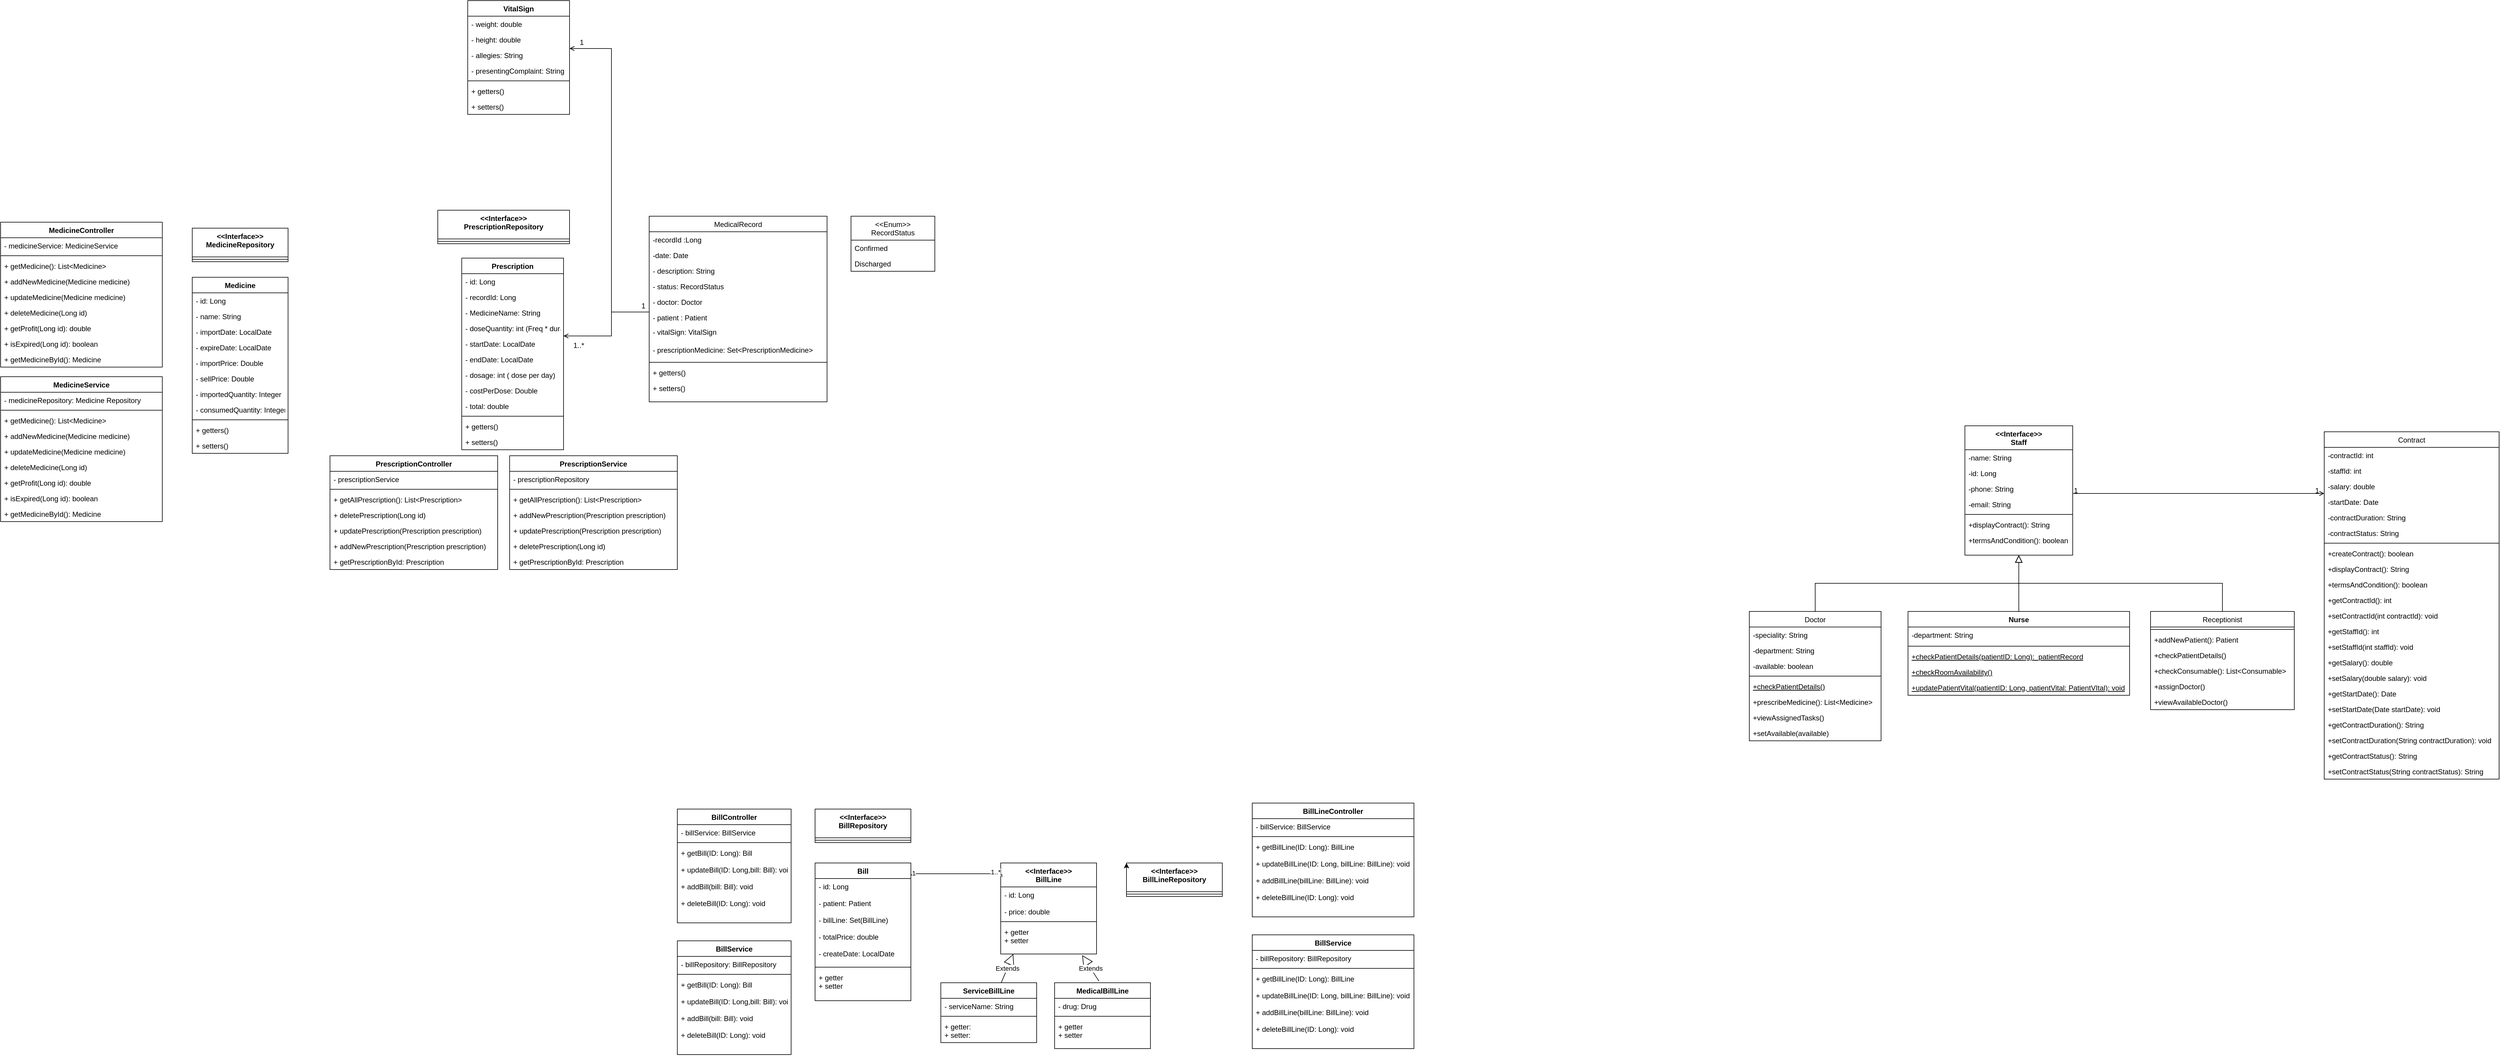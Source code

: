 <mxfile version="14.6.5" type="github">
  <diagram id="CTlqUA9GCMbdTUIFDMjC" name="Page-1">
    <mxGraphModel dx="3841" dy="2136" grid="1" gridSize="10" guides="1" tooltips="1" connect="1" arrows="1" fold="1" page="1" pageScale="1" pageWidth="827" pageHeight="1169" math="0" shadow="0">
      <root>
        <mxCell id="0" />
        <mxCell id="1" parent="0" />
        <mxCell id="FNAWOrQzFF7t7UEOXwEF-1" value="&lt;&lt;Interface&gt;&gt;&#xa;Staff" style="swimlane;fontStyle=1;align=center;verticalAlign=top;childLayout=stackLayout;horizontal=1;startSize=40;horizontalStack=0;resizeParent=1;resizeLast=0;collapsible=1;marginBottom=0;rounded=0;shadow=0;strokeWidth=1;" parent="1" vertex="1">
          <mxGeometry x="570" y="90" width="180" height="216" as="geometry">
            <mxRectangle x="230" y="140" width="160" height="26" as="alternateBounds" />
          </mxGeometry>
        </mxCell>
        <mxCell id="FNAWOrQzFF7t7UEOXwEF-2" value="-name: String" style="text;align=left;verticalAlign=top;spacingLeft=4;spacingRight=4;overflow=hidden;rotatable=0;points=[[0,0.5],[1,0.5]];portConstraint=eastwest;" parent="FNAWOrQzFF7t7UEOXwEF-1" vertex="1">
          <mxGeometry y="40" width="180" height="26" as="geometry" />
        </mxCell>
        <mxCell id="FNAWOrQzFF7t7UEOXwEF-3" value="-id: Long" style="text;align=left;verticalAlign=top;spacingLeft=4;spacingRight=4;overflow=hidden;rotatable=0;points=[[0,0.5],[1,0.5]];portConstraint=eastwest;rounded=0;shadow=0;html=0;" parent="FNAWOrQzFF7t7UEOXwEF-1" vertex="1">
          <mxGeometry y="66" width="180" height="26" as="geometry" />
        </mxCell>
        <mxCell id="FNAWOrQzFF7t7UEOXwEF-4" value="-phone: String" style="text;align=left;verticalAlign=top;spacingLeft=4;spacingRight=4;overflow=hidden;rotatable=0;points=[[0,0.5],[1,0.5]];portConstraint=eastwest;rounded=0;shadow=0;html=0;" parent="FNAWOrQzFF7t7UEOXwEF-1" vertex="1">
          <mxGeometry y="92" width="180" height="26" as="geometry" />
        </mxCell>
        <mxCell id="FNAWOrQzFF7t7UEOXwEF-5" value="-email: String" style="text;align=left;verticalAlign=top;spacingLeft=4;spacingRight=4;overflow=hidden;rotatable=0;points=[[0,0.5],[1,0.5]];portConstraint=eastwest;rounded=0;shadow=0;html=0;" parent="FNAWOrQzFF7t7UEOXwEF-1" vertex="1">
          <mxGeometry y="118" width="180" height="26" as="geometry" />
        </mxCell>
        <mxCell id="FNAWOrQzFF7t7UEOXwEF-6" value="" style="line;html=1;strokeWidth=1;align=left;verticalAlign=middle;spacingTop=-1;spacingLeft=3;spacingRight=3;rotatable=0;labelPosition=right;points=[];portConstraint=eastwest;" parent="FNAWOrQzFF7t7UEOXwEF-1" vertex="1">
          <mxGeometry y="144" width="180" height="8" as="geometry" />
        </mxCell>
        <mxCell id="FNAWOrQzFF7t7UEOXwEF-7" value="+displayContract(): String" style="text;align=left;verticalAlign=top;spacingLeft=4;spacingRight=4;overflow=hidden;rotatable=0;points=[[0,0.5],[1,0.5]];portConstraint=eastwest;" parent="FNAWOrQzFF7t7UEOXwEF-1" vertex="1">
          <mxGeometry y="152" width="180" height="26" as="geometry" />
        </mxCell>
        <mxCell id="FNAWOrQzFF7t7UEOXwEF-8" value="+termsAndCondition(): boolean" style="text;align=left;verticalAlign=top;spacingLeft=4;spacingRight=4;overflow=hidden;rotatable=0;points=[[0,0.5],[1,0.5]];portConstraint=eastwest;" parent="FNAWOrQzFF7t7UEOXwEF-1" vertex="1">
          <mxGeometry y="178" width="180" height="26" as="geometry" />
        </mxCell>
        <mxCell id="FNAWOrQzFF7t7UEOXwEF-9" value="Doctor" style="swimlane;fontStyle=0;align=center;verticalAlign=top;childLayout=stackLayout;horizontal=1;startSize=26;horizontalStack=0;resizeParent=1;resizeLast=0;collapsible=1;marginBottom=0;rounded=0;shadow=0;strokeWidth=1;" parent="1" vertex="1">
          <mxGeometry x="210" y="400" width="220" height="216" as="geometry">
            <mxRectangle x="130" y="380" width="160" height="26" as="alternateBounds" />
          </mxGeometry>
        </mxCell>
        <mxCell id="FNAWOrQzFF7t7UEOXwEF-10" value="-speciality: String" style="text;align=left;verticalAlign=top;spacingLeft=4;spacingRight=4;overflow=hidden;rotatable=0;points=[[0,0.5],[1,0.5]];portConstraint=eastwest;" parent="FNAWOrQzFF7t7UEOXwEF-9" vertex="1">
          <mxGeometry y="26" width="220" height="26" as="geometry" />
        </mxCell>
        <mxCell id="FNAWOrQzFF7t7UEOXwEF-11" value="-department: String" style="text;align=left;verticalAlign=top;spacingLeft=4;spacingRight=4;overflow=hidden;rotatable=0;points=[[0,0.5],[1,0.5]];portConstraint=eastwest;rounded=0;shadow=0;html=0;" parent="FNAWOrQzFF7t7UEOXwEF-9" vertex="1">
          <mxGeometry y="52" width="220" height="26" as="geometry" />
        </mxCell>
        <mxCell id="FNAWOrQzFF7t7UEOXwEF-12" value="-available: boolean" style="text;align=left;verticalAlign=top;spacingLeft=4;spacingRight=4;overflow=hidden;rotatable=0;points=[[0,0.5],[1,0.5]];portConstraint=eastwest;rounded=0;shadow=0;html=0;" parent="FNAWOrQzFF7t7UEOXwEF-9" vertex="1">
          <mxGeometry y="78" width="220" height="26" as="geometry" />
        </mxCell>
        <mxCell id="FNAWOrQzFF7t7UEOXwEF-13" value="" style="line;html=1;strokeWidth=1;align=left;verticalAlign=middle;spacingTop=-1;spacingLeft=3;spacingRight=3;rotatable=0;labelPosition=right;points=[];portConstraint=eastwest;" parent="FNAWOrQzFF7t7UEOXwEF-9" vertex="1">
          <mxGeometry y="104" width="220" height="8" as="geometry" />
        </mxCell>
        <mxCell id="FNAWOrQzFF7t7UEOXwEF-14" value="+checkPatientDetails()" style="text;align=left;verticalAlign=top;spacingLeft=4;spacingRight=4;overflow=hidden;rotatable=0;points=[[0,0.5],[1,0.5]];portConstraint=eastwest;fontStyle=4" parent="FNAWOrQzFF7t7UEOXwEF-9" vertex="1">
          <mxGeometry y="112" width="220" height="26" as="geometry" />
        </mxCell>
        <mxCell id="FNAWOrQzFF7t7UEOXwEF-15" value="+prescribeMedicine(): List&lt;Medicine&gt;" style="text;align=left;verticalAlign=top;spacingLeft=4;spacingRight=4;overflow=hidden;rotatable=0;points=[[0,0.5],[1,0.5]];portConstraint=eastwest;" parent="FNAWOrQzFF7t7UEOXwEF-9" vertex="1">
          <mxGeometry y="138" width="220" height="26" as="geometry" />
        </mxCell>
        <mxCell id="FNAWOrQzFF7t7UEOXwEF-16" value="+viewAssignedTasks()" style="text;align=left;verticalAlign=top;spacingLeft=4;spacingRight=4;overflow=hidden;rotatable=0;points=[[0,0.5],[1,0.5]];portConstraint=eastwest;" parent="FNAWOrQzFF7t7UEOXwEF-9" vertex="1">
          <mxGeometry y="164" width="220" height="26" as="geometry" />
        </mxCell>
        <mxCell id="FNAWOrQzFF7t7UEOXwEF-17" value="+setAvailable(available)" style="text;align=left;verticalAlign=top;spacingLeft=4;spacingRight=4;overflow=hidden;rotatable=0;points=[[0,0.5],[1,0.5]];portConstraint=eastwest;" parent="FNAWOrQzFF7t7UEOXwEF-9" vertex="1">
          <mxGeometry y="190" width="220" height="26" as="geometry" />
        </mxCell>
        <mxCell id="FNAWOrQzFF7t7UEOXwEF-18" value="" style="endArrow=block;endSize=10;endFill=0;shadow=0;strokeWidth=1;rounded=0;edgeStyle=elbowEdgeStyle;elbow=vertical;" parent="1" source="FNAWOrQzFF7t7UEOXwEF-9" target="FNAWOrQzFF7t7UEOXwEF-1" edge="1">
          <mxGeometry width="160" relative="1" as="geometry">
            <mxPoint x="570" y="193" as="sourcePoint" />
            <mxPoint x="570" y="193" as="targetPoint" />
          </mxGeometry>
        </mxCell>
        <mxCell id="FNAWOrQzFF7t7UEOXwEF-19" value="Receptionist" style="swimlane;fontStyle=0;align=center;verticalAlign=top;childLayout=stackLayout;horizontal=1;startSize=26;horizontalStack=0;resizeParent=1;resizeLast=0;collapsible=1;marginBottom=0;rounded=0;shadow=0;strokeWidth=1;" parent="1" vertex="1">
          <mxGeometry x="880" y="400" width="240" height="164" as="geometry">
            <mxRectangle x="340" y="380" width="170" height="26" as="alternateBounds" />
          </mxGeometry>
        </mxCell>
        <mxCell id="FNAWOrQzFF7t7UEOXwEF-20" value="" style="line;html=1;strokeWidth=1;align=left;verticalAlign=middle;spacingTop=-1;spacingLeft=3;spacingRight=3;rotatable=0;labelPosition=right;points=[];portConstraint=eastwest;" parent="FNAWOrQzFF7t7UEOXwEF-19" vertex="1">
          <mxGeometry y="26" width="240" height="8" as="geometry" />
        </mxCell>
        <mxCell id="FNAWOrQzFF7t7UEOXwEF-21" value="+addNewPatient(): Patient" style="text;align=left;verticalAlign=top;spacingLeft=4;spacingRight=4;overflow=hidden;rotatable=0;points=[[0,0.5],[1,0.5]];portConstraint=eastwest;" parent="FNAWOrQzFF7t7UEOXwEF-19" vertex="1">
          <mxGeometry y="34" width="240" height="26" as="geometry" />
        </mxCell>
        <mxCell id="FNAWOrQzFF7t7UEOXwEF-22" value="+checkPatientDetails()" style="text;align=left;verticalAlign=top;spacingLeft=4;spacingRight=4;overflow=hidden;rotatable=0;points=[[0,0.5],[1,0.5]];portConstraint=eastwest;" parent="FNAWOrQzFF7t7UEOXwEF-19" vertex="1">
          <mxGeometry y="60" width="240" height="26" as="geometry" />
        </mxCell>
        <mxCell id="FNAWOrQzFF7t7UEOXwEF-23" value="+checkConsumable(): List&lt;Consumable&gt;" style="text;align=left;verticalAlign=top;spacingLeft=4;spacingRight=4;overflow=hidden;rotatable=0;points=[[0,0.5],[1,0.5]];portConstraint=eastwest;" parent="FNAWOrQzFF7t7UEOXwEF-19" vertex="1">
          <mxGeometry y="86" width="240" height="26" as="geometry" />
        </mxCell>
        <mxCell id="FNAWOrQzFF7t7UEOXwEF-24" value="+assignDoctor()" style="text;align=left;verticalAlign=top;spacingLeft=4;spacingRight=4;overflow=hidden;rotatable=0;points=[[0,0.5],[1,0.5]];portConstraint=eastwest;" parent="FNAWOrQzFF7t7UEOXwEF-19" vertex="1">
          <mxGeometry y="112" width="240" height="26" as="geometry" />
        </mxCell>
        <mxCell id="FNAWOrQzFF7t7UEOXwEF-25" value="+viewAvailableDoctor()" style="text;align=left;verticalAlign=top;spacingLeft=4;spacingRight=4;overflow=hidden;rotatable=0;points=[[0,0.5],[1,0.5]];portConstraint=eastwest;" parent="FNAWOrQzFF7t7UEOXwEF-19" vertex="1">
          <mxGeometry y="138" width="240" height="26" as="geometry" />
        </mxCell>
        <mxCell id="FNAWOrQzFF7t7UEOXwEF-26" value="" style="endArrow=block;endSize=10;endFill=0;shadow=0;strokeWidth=1;rounded=0;edgeStyle=elbowEdgeStyle;elbow=vertical;" parent="1" source="FNAWOrQzFF7t7UEOXwEF-19" target="FNAWOrQzFF7t7UEOXwEF-1" edge="1">
          <mxGeometry width="160" relative="1" as="geometry">
            <mxPoint x="580" y="363" as="sourcePoint" />
            <mxPoint x="680" y="261" as="targetPoint" />
          </mxGeometry>
        </mxCell>
        <mxCell id="FNAWOrQzFF7t7UEOXwEF-27" value="Contract" style="swimlane;fontStyle=0;align=center;verticalAlign=top;childLayout=stackLayout;horizontal=1;startSize=26;horizontalStack=0;resizeParent=1;resizeLast=0;collapsible=1;marginBottom=0;rounded=0;shadow=0;strokeWidth=1;" parent="1" vertex="1">
          <mxGeometry x="1170" y="100" width="292" height="580" as="geometry">
            <mxRectangle x="550" y="140" width="160" height="26" as="alternateBounds" />
          </mxGeometry>
        </mxCell>
        <mxCell id="FNAWOrQzFF7t7UEOXwEF-28" value="-contractId: int" style="text;align=left;verticalAlign=top;spacingLeft=4;spacingRight=4;overflow=hidden;rotatable=0;points=[[0,0.5],[1,0.5]];portConstraint=eastwest;" parent="FNAWOrQzFF7t7UEOXwEF-27" vertex="1">
          <mxGeometry y="26" width="292" height="26" as="geometry" />
        </mxCell>
        <mxCell id="FNAWOrQzFF7t7UEOXwEF-29" value="-staffId: int" style="text;align=left;verticalAlign=top;spacingLeft=4;spacingRight=4;overflow=hidden;rotatable=0;points=[[0,0.5],[1,0.5]];portConstraint=eastwest;rounded=0;shadow=0;html=0;" parent="FNAWOrQzFF7t7UEOXwEF-27" vertex="1">
          <mxGeometry y="52" width="292" height="26" as="geometry" />
        </mxCell>
        <mxCell id="FNAWOrQzFF7t7UEOXwEF-30" value="-salary: double" style="text;align=left;verticalAlign=top;spacingLeft=4;spacingRight=4;overflow=hidden;rotatable=0;points=[[0,0.5],[1,0.5]];portConstraint=eastwest;rounded=0;shadow=0;html=0;" parent="FNAWOrQzFF7t7UEOXwEF-27" vertex="1">
          <mxGeometry y="78" width="292" height="26" as="geometry" />
        </mxCell>
        <mxCell id="FNAWOrQzFF7t7UEOXwEF-31" value="-startDate: Date" style="text;align=left;verticalAlign=top;spacingLeft=4;spacingRight=4;overflow=hidden;rotatable=0;points=[[0,0.5],[1,0.5]];portConstraint=eastwest;rounded=0;shadow=0;html=0;" parent="FNAWOrQzFF7t7UEOXwEF-27" vertex="1">
          <mxGeometry y="104" width="292" height="26" as="geometry" />
        </mxCell>
        <mxCell id="FNAWOrQzFF7t7UEOXwEF-32" value="-contractDuration: String" style="text;align=left;verticalAlign=top;spacingLeft=4;spacingRight=4;overflow=hidden;rotatable=0;points=[[0,0.5],[1,0.5]];portConstraint=eastwest;rounded=0;shadow=0;html=0;" parent="FNAWOrQzFF7t7UEOXwEF-27" vertex="1">
          <mxGeometry y="130" width="292" height="26" as="geometry" />
        </mxCell>
        <mxCell id="FNAWOrQzFF7t7UEOXwEF-33" value="-contractStatus: String" style="text;align=left;verticalAlign=top;spacingLeft=4;spacingRight=4;overflow=hidden;rotatable=0;points=[[0,0.5],[1,0.5]];portConstraint=eastwest;rounded=0;shadow=0;html=0;" parent="FNAWOrQzFF7t7UEOXwEF-27" vertex="1">
          <mxGeometry y="156" width="292" height="26" as="geometry" />
        </mxCell>
        <mxCell id="FNAWOrQzFF7t7UEOXwEF-34" value="" style="line;html=1;strokeWidth=1;align=left;verticalAlign=middle;spacingTop=-1;spacingLeft=3;spacingRight=3;rotatable=0;labelPosition=right;points=[];portConstraint=eastwest;" parent="FNAWOrQzFF7t7UEOXwEF-27" vertex="1">
          <mxGeometry y="182" width="292" height="8" as="geometry" />
        </mxCell>
        <mxCell id="FNAWOrQzFF7t7UEOXwEF-35" value="+createContract(): boolean" style="text;align=left;verticalAlign=top;spacingLeft=4;spacingRight=4;overflow=hidden;rotatable=0;points=[[0,0.5],[1,0.5]];portConstraint=eastwest;" parent="FNAWOrQzFF7t7UEOXwEF-27" vertex="1">
          <mxGeometry y="190" width="292" height="26" as="geometry" />
        </mxCell>
        <mxCell id="FNAWOrQzFF7t7UEOXwEF-36" value="+displayContract(): String" style="text;align=left;verticalAlign=top;spacingLeft=4;spacingRight=4;overflow=hidden;rotatable=0;points=[[0,0.5],[1,0.5]];portConstraint=eastwest;" parent="FNAWOrQzFF7t7UEOXwEF-27" vertex="1">
          <mxGeometry y="216" width="292" height="26" as="geometry" />
        </mxCell>
        <mxCell id="FNAWOrQzFF7t7UEOXwEF-37" value="+termsAndCondition(): boolean" style="text;align=left;verticalAlign=top;spacingLeft=4;spacingRight=4;overflow=hidden;rotatable=0;points=[[0,0.5],[1,0.5]];portConstraint=eastwest;" parent="FNAWOrQzFF7t7UEOXwEF-27" vertex="1">
          <mxGeometry y="242" width="292" height="26" as="geometry" />
        </mxCell>
        <mxCell id="FNAWOrQzFF7t7UEOXwEF-38" value="+getContractId(): int" style="text;align=left;verticalAlign=top;spacingLeft=4;spacingRight=4;overflow=hidden;rotatable=0;points=[[0,0.5],[1,0.5]];portConstraint=eastwest;" parent="FNAWOrQzFF7t7UEOXwEF-27" vertex="1">
          <mxGeometry y="268" width="292" height="26" as="geometry" />
        </mxCell>
        <mxCell id="FNAWOrQzFF7t7UEOXwEF-39" value="+setContractId(int contractId): void" style="text;align=left;verticalAlign=top;spacingLeft=4;spacingRight=4;overflow=hidden;rotatable=0;points=[[0,0.5],[1,0.5]];portConstraint=eastwest;" parent="FNAWOrQzFF7t7UEOXwEF-27" vertex="1">
          <mxGeometry y="294" width="292" height="26" as="geometry" />
        </mxCell>
        <mxCell id="FNAWOrQzFF7t7UEOXwEF-40" value="+getStaffId(): int" style="text;align=left;verticalAlign=top;spacingLeft=4;spacingRight=4;overflow=hidden;rotatable=0;points=[[0,0.5],[1,0.5]];portConstraint=eastwest;" parent="FNAWOrQzFF7t7UEOXwEF-27" vertex="1">
          <mxGeometry y="320" width="292" height="26" as="geometry" />
        </mxCell>
        <mxCell id="FNAWOrQzFF7t7UEOXwEF-41" value="+setStaffId(int staffId): void" style="text;align=left;verticalAlign=top;spacingLeft=4;spacingRight=4;overflow=hidden;rotatable=0;points=[[0,0.5],[1,0.5]];portConstraint=eastwest;" parent="FNAWOrQzFF7t7UEOXwEF-27" vertex="1">
          <mxGeometry y="346" width="292" height="26" as="geometry" />
        </mxCell>
        <mxCell id="FNAWOrQzFF7t7UEOXwEF-42" value="+getSalary(): double" style="text;align=left;verticalAlign=top;spacingLeft=4;spacingRight=4;overflow=hidden;rotatable=0;points=[[0,0.5],[1,0.5]];portConstraint=eastwest;" parent="FNAWOrQzFF7t7UEOXwEF-27" vertex="1">
          <mxGeometry y="372" width="292" height="26" as="geometry" />
        </mxCell>
        <mxCell id="FNAWOrQzFF7t7UEOXwEF-43" value="+setSalary(double salary): void" style="text;align=left;verticalAlign=top;spacingLeft=4;spacingRight=4;overflow=hidden;rotatable=0;points=[[0,0.5],[1,0.5]];portConstraint=eastwest;" parent="FNAWOrQzFF7t7UEOXwEF-27" vertex="1">
          <mxGeometry y="398" width="292" height="26" as="geometry" />
        </mxCell>
        <mxCell id="FNAWOrQzFF7t7UEOXwEF-44" value="+getStartDate(): Date" style="text;align=left;verticalAlign=top;spacingLeft=4;spacingRight=4;overflow=hidden;rotatable=0;points=[[0,0.5],[1,0.5]];portConstraint=eastwest;" parent="FNAWOrQzFF7t7UEOXwEF-27" vertex="1">
          <mxGeometry y="424" width="292" height="26" as="geometry" />
        </mxCell>
        <mxCell id="FNAWOrQzFF7t7UEOXwEF-45" value="+setStartDate(Date startDate): void" style="text;align=left;verticalAlign=top;spacingLeft=4;spacingRight=4;overflow=hidden;rotatable=0;points=[[0,0.5],[1,0.5]];portConstraint=eastwest;" parent="FNAWOrQzFF7t7UEOXwEF-27" vertex="1">
          <mxGeometry y="450" width="292" height="26" as="geometry" />
        </mxCell>
        <mxCell id="FNAWOrQzFF7t7UEOXwEF-46" value="+getContractDuration(): String" style="text;align=left;verticalAlign=top;spacingLeft=4;spacingRight=4;overflow=hidden;rotatable=0;points=[[0,0.5],[1,0.5]];portConstraint=eastwest;" parent="FNAWOrQzFF7t7UEOXwEF-27" vertex="1">
          <mxGeometry y="476" width="292" height="26" as="geometry" />
        </mxCell>
        <mxCell id="FNAWOrQzFF7t7UEOXwEF-47" value="+setContractDuration(String contractDuration): void" style="text;align=left;verticalAlign=top;spacingLeft=4;spacingRight=4;overflow=hidden;rotatable=0;points=[[0,0.5],[1,0.5]];portConstraint=eastwest;" parent="FNAWOrQzFF7t7UEOXwEF-27" vertex="1">
          <mxGeometry y="502" width="292" height="26" as="geometry" />
        </mxCell>
        <mxCell id="FNAWOrQzFF7t7UEOXwEF-48" value="+getContractStatus(): String" style="text;align=left;verticalAlign=top;spacingLeft=4;spacingRight=4;overflow=hidden;rotatable=0;points=[[0,0.5],[1,0.5]];portConstraint=eastwest;" parent="FNAWOrQzFF7t7UEOXwEF-27" vertex="1">
          <mxGeometry y="528" width="292" height="26" as="geometry" />
        </mxCell>
        <mxCell id="FNAWOrQzFF7t7UEOXwEF-49" value="+setContractStatus(String contractStatus): String" style="text;align=left;verticalAlign=top;spacingLeft=4;spacingRight=4;overflow=hidden;rotatable=0;points=[[0,0.5],[1,0.5]];portConstraint=eastwest;" parent="FNAWOrQzFF7t7UEOXwEF-27" vertex="1">
          <mxGeometry y="554" width="292" height="26" as="geometry" />
        </mxCell>
        <mxCell id="FNAWOrQzFF7t7UEOXwEF-50" value="" style="endArrow=open;shadow=0;strokeWidth=1;rounded=0;endFill=1;edgeStyle=elbowEdgeStyle;elbow=vertical;" parent="1" source="FNAWOrQzFF7t7UEOXwEF-1" target="FNAWOrQzFF7t7UEOXwEF-27" edge="1">
          <mxGeometry x="0.5" y="41" relative="1" as="geometry">
            <mxPoint x="380" y="192" as="sourcePoint" />
            <mxPoint x="540" y="192" as="targetPoint" />
            <mxPoint x="-40" y="32" as="offset" />
          </mxGeometry>
        </mxCell>
        <mxCell id="FNAWOrQzFF7t7UEOXwEF-51" value="1" style="resizable=0;align=left;verticalAlign=bottom;labelBackgroundColor=none;fontSize=12;" parent="FNAWOrQzFF7t7UEOXwEF-50" connectable="0" vertex="1">
          <mxGeometry x="-1" relative="1" as="geometry">
            <mxPoint y="4" as="offset" />
          </mxGeometry>
        </mxCell>
        <mxCell id="FNAWOrQzFF7t7UEOXwEF-52" value="1" style="resizable=0;align=right;verticalAlign=bottom;labelBackgroundColor=none;fontSize=12;" parent="FNAWOrQzFF7t7UEOXwEF-50" connectable="0" vertex="1">
          <mxGeometry x="1" relative="1" as="geometry">
            <mxPoint x="-7" y="4" as="offset" />
          </mxGeometry>
        </mxCell>
        <mxCell id="FNAWOrQzFF7t7UEOXwEF-53" value="&lt;&lt;Interface&gt;&gt;&#xa;BillLine" style="swimlane;fontStyle=1;align=center;verticalAlign=top;childLayout=stackLayout;horizontal=1;startSize=40;horizontalStack=0;resizeParent=1;resizeParentMax=0;resizeLast=0;collapsible=1;marginBottom=0;" parent="1" vertex="1">
          <mxGeometry x="-1040" y="820" width="160" height="152" as="geometry" />
        </mxCell>
        <mxCell id="FNAWOrQzFF7t7UEOXwEF-54" value="- id: Long&#xa;&#xa;- price: double" style="text;strokeColor=none;fillColor=none;align=left;verticalAlign=top;spacingLeft=4;spacingRight=4;overflow=hidden;rotatable=0;points=[[0,0.5],[1,0.5]];portConstraint=eastwest;" parent="FNAWOrQzFF7t7UEOXwEF-53" vertex="1">
          <mxGeometry y="40" width="160" height="54" as="geometry" />
        </mxCell>
        <mxCell id="FNAWOrQzFF7t7UEOXwEF-55" value="" style="line;strokeWidth=1;fillColor=none;align=left;verticalAlign=middle;spacingTop=-1;spacingLeft=3;spacingRight=3;rotatable=0;labelPosition=right;points=[];portConstraint=eastwest;" parent="FNAWOrQzFF7t7UEOXwEF-53" vertex="1">
          <mxGeometry y="94" width="160" height="8" as="geometry" />
        </mxCell>
        <mxCell id="FNAWOrQzFF7t7UEOXwEF-56" value="+ getter&#xa;+ setter&#xa;" style="text;strokeColor=none;fillColor=none;align=left;verticalAlign=top;spacingLeft=4;spacingRight=4;overflow=hidden;rotatable=0;points=[[0,0.5],[1,0.5]];portConstraint=eastwest;" parent="FNAWOrQzFF7t7UEOXwEF-53" vertex="1">
          <mxGeometry y="102" width="160" height="50" as="geometry" />
        </mxCell>
        <mxCell id="FNAWOrQzFF7t7UEOXwEF-57" value="ServiceBillLine" style="swimlane;fontStyle=1;align=center;verticalAlign=top;childLayout=stackLayout;horizontal=1;startSize=26;horizontalStack=0;resizeParent=1;resizeParentMax=0;resizeLast=0;collapsible=1;marginBottom=0;" parent="1" vertex="1">
          <mxGeometry x="-1140" y="1020" width="160" height="100" as="geometry" />
        </mxCell>
        <mxCell id="FNAWOrQzFF7t7UEOXwEF-58" value="- serviceName: String" style="text;strokeColor=none;fillColor=none;align=left;verticalAlign=top;spacingLeft=4;spacingRight=4;overflow=hidden;rotatable=0;points=[[0,0.5],[1,0.5]];portConstraint=eastwest;" parent="FNAWOrQzFF7t7UEOXwEF-57" vertex="1">
          <mxGeometry y="26" width="160" height="26" as="geometry" />
        </mxCell>
        <mxCell id="FNAWOrQzFF7t7UEOXwEF-59" value="" style="line;strokeWidth=1;fillColor=none;align=left;verticalAlign=middle;spacingTop=-1;spacingLeft=3;spacingRight=3;rotatable=0;labelPosition=right;points=[];portConstraint=eastwest;" parent="FNAWOrQzFF7t7UEOXwEF-57" vertex="1">
          <mxGeometry y="52" width="160" height="8" as="geometry" />
        </mxCell>
        <mxCell id="FNAWOrQzFF7t7UEOXwEF-60" value="+ getter:&#xa;+ setter:&#xa;" style="text;strokeColor=none;fillColor=none;align=left;verticalAlign=top;spacingLeft=4;spacingRight=4;overflow=hidden;rotatable=0;points=[[0,0.5],[1,0.5]];portConstraint=eastwest;" parent="FNAWOrQzFF7t7UEOXwEF-57" vertex="1">
          <mxGeometry y="60" width="160" height="40" as="geometry" />
        </mxCell>
        <mxCell id="FNAWOrQzFF7t7UEOXwEF-61" value="MedicalBillLine" style="swimlane;fontStyle=1;align=center;verticalAlign=top;childLayout=stackLayout;horizontal=1;startSize=26;horizontalStack=0;resizeParent=1;resizeParentMax=0;resizeLast=0;collapsible=1;marginBottom=0;" parent="1" vertex="1">
          <mxGeometry x="-950" y="1020" width="160" height="110" as="geometry" />
        </mxCell>
        <mxCell id="FNAWOrQzFF7t7UEOXwEF-62" value="- drug: Drug" style="text;strokeColor=none;fillColor=none;align=left;verticalAlign=top;spacingLeft=4;spacingRight=4;overflow=hidden;rotatable=0;points=[[0,0.5],[1,0.5]];portConstraint=eastwest;" parent="FNAWOrQzFF7t7UEOXwEF-61" vertex="1">
          <mxGeometry y="26" width="160" height="26" as="geometry" />
        </mxCell>
        <mxCell id="FNAWOrQzFF7t7UEOXwEF-63" value="" style="line;strokeWidth=1;fillColor=none;align=left;verticalAlign=middle;spacingTop=-1;spacingLeft=3;spacingRight=3;rotatable=0;labelPosition=right;points=[];portConstraint=eastwest;" parent="FNAWOrQzFF7t7UEOXwEF-61" vertex="1">
          <mxGeometry y="52" width="160" height="8" as="geometry" />
        </mxCell>
        <mxCell id="FNAWOrQzFF7t7UEOXwEF-64" value="+ getter&#xa;+ setter&#xa;" style="text;strokeColor=none;fillColor=none;align=left;verticalAlign=top;spacingLeft=4;spacingRight=4;overflow=hidden;rotatable=0;points=[[0,0.5],[1,0.5]];portConstraint=eastwest;" parent="FNAWOrQzFF7t7UEOXwEF-61" vertex="1">
          <mxGeometry y="60" width="160" height="50" as="geometry" />
        </mxCell>
        <mxCell id="FNAWOrQzFF7t7UEOXwEF-65" value="Extends" style="endArrow=block;endSize=16;endFill=0;html=1;entryX=0.131;entryY=1;entryDx=0;entryDy=0;entryPerimeter=0;" parent="1" source="FNAWOrQzFF7t7UEOXwEF-57" target="FNAWOrQzFF7t7UEOXwEF-56" edge="1">
          <mxGeometry width="160" relative="1" as="geometry">
            <mxPoint x="-1230" y="1018" as="sourcePoint" />
            <mxPoint x="-900" y="1020" as="targetPoint" />
          </mxGeometry>
        </mxCell>
        <mxCell id="FNAWOrQzFF7t7UEOXwEF-66" value="Extends" style="endArrow=block;endSize=16;endFill=0;html=1;exitX=0.463;exitY=-0.023;exitDx=0;exitDy=0;exitPerimeter=0;entryX=0.85;entryY=1.04;entryDx=0;entryDy=0;entryPerimeter=0;" parent="1" source="FNAWOrQzFF7t7UEOXwEF-61" target="FNAWOrQzFF7t7UEOXwEF-56" edge="1">
          <mxGeometry width="160" relative="1" as="geometry">
            <mxPoint x="-950" y="1000" as="sourcePoint" />
            <mxPoint x="-790" y="1000" as="targetPoint" />
          </mxGeometry>
        </mxCell>
        <mxCell id="FNAWOrQzFF7t7UEOXwEF-67" value="Bill" style="swimlane;fontStyle=1;align=center;verticalAlign=top;childLayout=stackLayout;horizontal=1;startSize=26;horizontalStack=0;resizeParent=1;resizeParentMax=0;resizeLast=0;collapsible=1;marginBottom=0;" parent="1" vertex="1">
          <mxGeometry x="-1350" y="820" width="160" height="230" as="geometry" />
        </mxCell>
        <mxCell id="FNAWOrQzFF7t7UEOXwEF-68" value="- id: Long&#xa;&#xa;- patient: Patient&#xa;&#xa;- billLine: Set(BillLine)&#xa;&#xa;- totalPrice: double&#xa;&#xa;- createDate: LocalDate" style="text;strokeColor=none;fillColor=none;align=left;verticalAlign=top;spacingLeft=4;spacingRight=4;overflow=hidden;rotatable=0;points=[[0,0.5],[1,0.5]];portConstraint=eastwest;" parent="FNAWOrQzFF7t7UEOXwEF-67" vertex="1">
          <mxGeometry y="26" width="160" height="144" as="geometry" />
        </mxCell>
        <mxCell id="FNAWOrQzFF7t7UEOXwEF-69" value="" style="line;strokeWidth=1;fillColor=none;align=left;verticalAlign=middle;spacingTop=-1;spacingLeft=3;spacingRight=3;rotatable=0;labelPosition=right;points=[];portConstraint=eastwest;" parent="FNAWOrQzFF7t7UEOXwEF-67" vertex="1">
          <mxGeometry y="170" width="160" height="8" as="geometry" />
        </mxCell>
        <mxCell id="FNAWOrQzFF7t7UEOXwEF-70" value="+ getter&#xa;+ setter&#xa;" style="text;strokeColor=none;fillColor=none;align=left;verticalAlign=top;spacingLeft=4;spacingRight=4;overflow=hidden;rotatable=0;points=[[0,0.5],[1,0.5]];portConstraint=eastwest;" parent="FNAWOrQzFF7t7UEOXwEF-67" vertex="1">
          <mxGeometry y="178" width="160" height="52" as="geometry" />
        </mxCell>
        <mxCell id="FNAWOrQzFF7t7UEOXwEF-71" value="" style="endArrow=none;html=1;edgeStyle=orthogonalEdgeStyle;exitX=1;exitY=0.113;exitDx=0;exitDy=0;exitPerimeter=0;entryX=0.013;entryY=0.153;entryDx=0;entryDy=0;entryPerimeter=0;" parent="1" source="FNAWOrQzFF7t7UEOXwEF-67" target="FNAWOrQzFF7t7UEOXwEF-53" edge="1">
          <mxGeometry relative="1" as="geometry">
            <mxPoint x="-1250" y="680" as="sourcePoint" />
            <mxPoint x="-1090" y="680" as="targetPoint" />
            <Array as="points">
              <mxPoint x="-1190" y="838" />
            </Array>
          </mxGeometry>
        </mxCell>
        <mxCell id="FNAWOrQzFF7t7UEOXwEF-72" value="1" style="edgeLabel;resizable=0;html=1;align=left;verticalAlign=bottom;" parent="FNAWOrQzFF7t7UEOXwEF-71" connectable="0" vertex="1">
          <mxGeometry x="-1" relative="1" as="geometry" />
        </mxCell>
        <mxCell id="FNAWOrQzFF7t7UEOXwEF-73" value="1..*" style="edgeLabel;resizable=0;html=1;align=right;verticalAlign=bottom;" parent="FNAWOrQzFF7t7UEOXwEF-71" connectable="0" vertex="1">
          <mxGeometry x="1" relative="1" as="geometry">
            <mxPoint x="-2" as="offset" />
          </mxGeometry>
        </mxCell>
        <mxCell id="FNAWOrQzFF7t7UEOXwEF-74" value="BillController" style="swimlane;fontStyle=1;align=center;verticalAlign=top;childLayout=stackLayout;horizontal=1;startSize=26;horizontalStack=0;resizeParent=1;resizeParentMax=0;resizeLast=0;collapsible=1;marginBottom=0;" parent="1" vertex="1">
          <mxGeometry x="-1580" y="730" width="190" height="190" as="geometry" />
        </mxCell>
        <mxCell id="FNAWOrQzFF7t7UEOXwEF-75" value="- billService: BillService" style="text;strokeColor=none;fillColor=none;align=left;verticalAlign=top;spacingLeft=4;spacingRight=4;overflow=hidden;rotatable=0;points=[[0,0.5],[1,0.5]];portConstraint=eastwest;" parent="FNAWOrQzFF7t7UEOXwEF-74" vertex="1">
          <mxGeometry y="26" width="190" height="26" as="geometry" />
        </mxCell>
        <mxCell id="FNAWOrQzFF7t7UEOXwEF-76" value="" style="line;strokeWidth=1;fillColor=none;align=left;verticalAlign=middle;spacingTop=-1;spacingLeft=3;spacingRight=3;rotatable=0;labelPosition=right;points=[];portConstraint=eastwest;" parent="FNAWOrQzFF7t7UEOXwEF-74" vertex="1">
          <mxGeometry y="52" width="190" height="8" as="geometry" />
        </mxCell>
        <mxCell id="FNAWOrQzFF7t7UEOXwEF-77" value="+ getBill(ID: Long): Bill&#xa;&#xa;+ updateBill(ID: Long,bill: Bill): void&#xa;&#xa;+ addBill(bill: Bill): void&#xa;&#xa;+ deleteBill(ID: Long): void&#xa;" style="text;strokeColor=none;fillColor=none;align=left;verticalAlign=top;spacingLeft=4;spacingRight=4;overflow=hidden;rotatable=0;points=[[0,0.5],[1,0.5]];portConstraint=eastwest;" parent="FNAWOrQzFF7t7UEOXwEF-74" vertex="1">
          <mxGeometry y="60" width="190" height="130" as="geometry" />
        </mxCell>
        <mxCell id="FNAWOrQzFF7t7UEOXwEF-78" value="BillService" style="swimlane;fontStyle=1;align=center;verticalAlign=top;childLayout=stackLayout;horizontal=1;startSize=26;horizontalStack=0;resizeParent=1;resizeParentMax=0;resizeLast=0;collapsible=1;marginBottom=0;" parent="1" vertex="1">
          <mxGeometry x="-1580" y="950" width="190" height="190" as="geometry" />
        </mxCell>
        <mxCell id="FNAWOrQzFF7t7UEOXwEF-79" value="- billRepository: BillRepository" style="text;strokeColor=none;fillColor=none;align=left;verticalAlign=top;spacingLeft=4;spacingRight=4;overflow=hidden;rotatable=0;points=[[0,0.5],[1,0.5]];portConstraint=eastwest;" parent="FNAWOrQzFF7t7UEOXwEF-78" vertex="1">
          <mxGeometry y="26" width="190" height="26" as="geometry" />
        </mxCell>
        <mxCell id="FNAWOrQzFF7t7UEOXwEF-80" value="" style="line;strokeWidth=1;fillColor=none;align=left;verticalAlign=middle;spacingTop=-1;spacingLeft=3;spacingRight=3;rotatable=0;labelPosition=right;points=[];portConstraint=eastwest;" parent="FNAWOrQzFF7t7UEOXwEF-78" vertex="1">
          <mxGeometry y="52" width="190" height="8" as="geometry" />
        </mxCell>
        <mxCell id="FNAWOrQzFF7t7UEOXwEF-81" value="+ getBill(ID: Long): Bill&#xa;&#xa;+ updateBill(ID: Long,bill: Bill): void&#xa;&#xa;+ addBill(bill: Bill): void&#xa;&#xa;+ deleteBill(ID: Long): void&#xa;" style="text;strokeColor=none;fillColor=none;align=left;verticalAlign=top;spacingLeft=4;spacingRight=4;overflow=hidden;rotatable=0;points=[[0,0.5],[1,0.5]];portConstraint=eastwest;" parent="FNAWOrQzFF7t7UEOXwEF-78" vertex="1">
          <mxGeometry y="60" width="190" height="130" as="geometry" />
        </mxCell>
        <mxCell id="FNAWOrQzFF7t7UEOXwEF-82" value="&lt;&lt;Interface&gt;&gt;&#xa;BillRepository" style="swimlane;fontStyle=1;align=center;verticalAlign=top;childLayout=stackLayout;horizontal=1;startSize=48;horizontalStack=0;resizeParent=1;resizeParentMax=0;resizeLast=0;collapsible=1;marginBottom=0;" parent="1" vertex="1">
          <mxGeometry x="-1350" y="730" width="160" height="56" as="geometry">
            <mxRectangle x="-1350" y="730" width="110" height="48" as="alternateBounds" />
          </mxGeometry>
        </mxCell>
        <mxCell id="FNAWOrQzFF7t7UEOXwEF-83" value="" style="line;strokeWidth=1;fillColor=none;align=left;verticalAlign=middle;spacingTop=-1;spacingLeft=3;spacingRight=3;rotatable=0;labelPosition=right;points=[];portConstraint=eastwest;" parent="FNAWOrQzFF7t7UEOXwEF-82" vertex="1">
          <mxGeometry y="48" width="160" height="8" as="geometry" />
        </mxCell>
        <mxCell id="FNAWOrQzFF7t7UEOXwEF-84" value="BillLineController" style="swimlane;fontStyle=1;align=center;verticalAlign=top;childLayout=stackLayout;horizontal=1;startSize=26;horizontalStack=0;resizeParent=1;resizeParentMax=0;resizeLast=0;collapsible=1;marginBottom=0;" parent="1" vertex="1">
          <mxGeometry x="-620" y="720" width="270" height="190" as="geometry" />
        </mxCell>
        <mxCell id="FNAWOrQzFF7t7UEOXwEF-85" value="- billService: BillService" style="text;strokeColor=none;fillColor=none;align=left;verticalAlign=top;spacingLeft=4;spacingRight=4;overflow=hidden;rotatable=0;points=[[0,0.5],[1,0.5]];portConstraint=eastwest;" parent="FNAWOrQzFF7t7UEOXwEF-84" vertex="1">
          <mxGeometry y="26" width="270" height="26" as="geometry" />
        </mxCell>
        <mxCell id="FNAWOrQzFF7t7UEOXwEF-86" value="" style="line;strokeWidth=1;fillColor=none;align=left;verticalAlign=middle;spacingTop=-1;spacingLeft=3;spacingRight=3;rotatable=0;labelPosition=right;points=[];portConstraint=eastwest;" parent="FNAWOrQzFF7t7UEOXwEF-84" vertex="1">
          <mxGeometry y="52" width="270" height="8" as="geometry" />
        </mxCell>
        <mxCell id="FNAWOrQzFF7t7UEOXwEF-87" value="+ getBillLine(ID: Long): BillLine&#xa;&#xa;+ updateBillLine(ID: Long, billLine: BillLine): void&#xa;&#xa;+ addBillLine(billLine: BillLine): void&#xa;&#xa;+ deleteBillLine(ID: Long): void&#xa;" style="text;strokeColor=none;fillColor=none;align=left;verticalAlign=top;spacingLeft=4;spacingRight=4;overflow=hidden;rotatable=0;points=[[0,0.5],[1,0.5]];portConstraint=eastwest;" parent="FNAWOrQzFF7t7UEOXwEF-84" vertex="1">
          <mxGeometry y="60" width="270" height="130" as="geometry" />
        </mxCell>
        <mxCell id="FNAWOrQzFF7t7UEOXwEF-88" value="BillService" style="swimlane;fontStyle=1;align=center;verticalAlign=top;childLayout=stackLayout;horizontal=1;startSize=26;horizontalStack=0;resizeParent=1;resizeParentMax=0;resizeLast=0;collapsible=1;marginBottom=0;" parent="1" vertex="1">
          <mxGeometry x="-620" y="940" width="270" height="190" as="geometry" />
        </mxCell>
        <mxCell id="FNAWOrQzFF7t7UEOXwEF-89" value="- billRepository: BillRepository" style="text;strokeColor=none;fillColor=none;align=left;verticalAlign=top;spacingLeft=4;spacingRight=4;overflow=hidden;rotatable=0;points=[[0,0.5],[1,0.5]];portConstraint=eastwest;" parent="FNAWOrQzFF7t7UEOXwEF-88" vertex="1">
          <mxGeometry y="26" width="270" height="26" as="geometry" />
        </mxCell>
        <mxCell id="FNAWOrQzFF7t7UEOXwEF-90" value="" style="line;strokeWidth=1;fillColor=none;align=left;verticalAlign=middle;spacingTop=-1;spacingLeft=3;spacingRight=3;rotatable=0;labelPosition=right;points=[];portConstraint=eastwest;" parent="FNAWOrQzFF7t7UEOXwEF-88" vertex="1">
          <mxGeometry y="52" width="270" height="8" as="geometry" />
        </mxCell>
        <mxCell id="FNAWOrQzFF7t7UEOXwEF-91" value="+ getBillLine(ID: Long): BillLine&#xa;&#xa;+ updateBillLine(ID: Long, billLine: BillLine): void&#xa;&#xa;+ addBillLine(billLine: BillLine): void&#xa;&#xa;+ deleteBillLine(ID: Long): void&#xa;" style="text;strokeColor=none;fillColor=none;align=left;verticalAlign=top;spacingLeft=4;spacingRight=4;overflow=hidden;rotatable=0;points=[[0,0.5],[1,0.5]];portConstraint=eastwest;" parent="FNAWOrQzFF7t7UEOXwEF-88" vertex="1">
          <mxGeometry y="60" width="270" height="130" as="geometry" />
        </mxCell>
        <mxCell id="FNAWOrQzFF7t7UEOXwEF-92" value="&lt;&lt;Interface&gt;&gt;&#xa;BillLineRepository" style="swimlane;fontStyle=1;align=center;verticalAlign=top;childLayout=stackLayout;horizontal=1;startSize=48;horizontalStack=0;resizeParent=1;resizeParentMax=0;resizeLast=0;collapsible=1;marginBottom=0;" parent="1" vertex="1">
          <mxGeometry x="-830" y="820" width="160" height="56" as="geometry">
            <mxRectangle x="-830" y="820" width="140" height="48" as="alternateBounds" />
          </mxGeometry>
        </mxCell>
        <mxCell id="FNAWOrQzFF7t7UEOXwEF-93" value="" style="line;strokeWidth=1;fillColor=none;align=left;verticalAlign=middle;spacingTop=-1;spacingLeft=3;spacingRight=3;rotatable=0;labelPosition=right;points=[];portConstraint=eastwest;" parent="FNAWOrQzFF7t7UEOXwEF-92" vertex="1">
          <mxGeometry y="48" width="160" height="8" as="geometry" />
        </mxCell>
        <mxCell id="FNAWOrQzFF7t7UEOXwEF-106" style="edgeStyle=orthogonalEdgeStyle;rounded=0;orthogonalLoop=1;jettySize=auto;html=1;endArrow=open;endFill=0;strokeColor=#000000;" parent="1" source="FNAWOrQzFF7t7UEOXwEF-110" target="FNAWOrQzFF7t7UEOXwEF-157" edge="1">
          <mxGeometry relative="1" as="geometry">
            <Array as="points">
              <mxPoint x="-1690" y="-100" />
              <mxPoint x="-1690" y="-60" />
            </Array>
          </mxGeometry>
        </mxCell>
        <mxCell id="FNAWOrQzFF7t7UEOXwEF-107" style="edgeStyle=orthogonalEdgeStyle;rounded=0;orthogonalLoop=1;jettySize=auto;html=1;endArrow=open;endFill=0;strokeColor=#000000;" parent="1" source="FNAWOrQzFF7t7UEOXwEF-110" target="FNAWOrQzFF7t7UEOXwEF-149" edge="1">
          <mxGeometry relative="1" as="geometry">
            <Array as="points">
              <mxPoint x="-1690" y="-100" />
              <mxPoint x="-1690" y="-540" />
            </Array>
          </mxGeometry>
        </mxCell>
        <mxCell id="FNAWOrQzFF7t7UEOXwEF-110" value="MedicalRecord" style="swimlane;fontStyle=0;align=center;verticalAlign=top;childLayout=stackLayout;horizontal=1;startSize=26;horizontalStack=0;resizeParent=1;resizeLast=0;collapsible=1;marginBottom=0;rounded=0;shadow=0;strokeWidth=1;" parent="1" vertex="1">
          <mxGeometry x="-1627" y="-260" width="297" height="310" as="geometry">
            <mxRectangle x="130" y="380" width="160" height="26" as="alternateBounds" />
          </mxGeometry>
        </mxCell>
        <mxCell id="FNAWOrQzFF7t7UEOXwEF-111" value="-recordId :Long" style="text;align=left;verticalAlign=top;spacingLeft=4;spacingRight=4;overflow=hidden;rotatable=0;points=[[0,0.5],[1,0.5]];portConstraint=eastwest;" parent="FNAWOrQzFF7t7UEOXwEF-110" vertex="1">
          <mxGeometry y="26" width="297" height="26" as="geometry" />
        </mxCell>
        <mxCell id="FNAWOrQzFF7t7UEOXwEF-113" value="-date: Date" style="text;align=left;verticalAlign=top;spacingLeft=4;spacingRight=4;overflow=hidden;rotatable=0;points=[[0,0.5],[1,0.5]];portConstraint=eastwest;" parent="FNAWOrQzFF7t7UEOXwEF-110" vertex="1">
          <mxGeometry y="52" width="297" height="26" as="geometry" />
        </mxCell>
        <mxCell id="FNAWOrQzFF7t7UEOXwEF-114" value="- description: String" style="text;align=left;verticalAlign=top;spacingLeft=4;spacingRight=4;overflow=hidden;rotatable=0;points=[[0,0.5],[1,0.5]];portConstraint=eastwest;" parent="FNAWOrQzFF7t7UEOXwEF-110" vertex="1">
          <mxGeometry y="78" width="297" height="26" as="geometry" />
        </mxCell>
        <mxCell id="FNAWOrQzFF7t7UEOXwEF-115" value="- status: RecordStatus" style="text;align=left;verticalAlign=top;spacingLeft=4;spacingRight=4;overflow=hidden;rotatable=0;points=[[0,0.5],[1,0.5]];portConstraint=eastwest;" parent="FNAWOrQzFF7t7UEOXwEF-110" vertex="1">
          <mxGeometry y="104" width="297" height="26" as="geometry" />
        </mxCell>
        <mxCell id="FNAWOrQzFF7t7UEOXwEF-116" value="- doctor: Doctor" style="text;align=left;verticalAlign=top;spacingLeft=4;spacingRight=4;overflow=hidden;rotatable=0;points=[[0,0.5],[1,0.5]];portConstraint=eastwest;" parent="FNAWOrQzFF7t7UEOXwEF-110" vertex="1">
          <mxGeometry y="130" width="297" height="26" as="geometry" />
        </mxCell>
        <mxCell id="FNAWOrQzFF7t7UEOXwEF-117" value="- patient : Patient" style="text;align=left;verticalAlign=top;spacingLeft=4;spacingRight=4;overflow=hidden;rotatable=0;points=[[0,0.5],[1,0.5]];portConstraint=eastwest;" parent="FNAWOrQzFF7t7UEOXwEF-110" vertex="1">
          <mxGeometry y="156" width="297" height="24" as="geometry" />
        </mxCell>
        <mxCell id="FNAWOrQzFF7t7UEOXwEF-237" value="- vitalSign: VitalSign" style="text;align=left;verticalAlign=top;spacingLeft=4;spacingRight=4;overflow=hidden;rotatable=0;points=[[0,0.5],[1,0.5]];portConstraint=eastwest;" parent="FNAWOrQzFF7t7UEOXwEF-110" vertex="1">
          <mxGeometry y="180" width="297" height="30" as="geometry" />
        </mxCell>
        <mxCell id="FNAWOrQzFF7t7UEOXwEF-236" value="- prescriptionMedicine: Set&lt;PrescriptionMedicine&gt;" style="text;align=left;verticalAlign=top;spacingLeft=4;spacingRight=4;overflow=hidden;rotatable=0;points=[[0,0.5],[1,0.5]];portConstraint=eastwest;fontStyle=0" parent="FNAWOrQzFF7t7UEOXwEF-110" vertex="1">
          <mxGeometry y="210" width="297" height="30" as="geometry" />
        </mxCell>
        <mxCell id="FNAWOrQzFF7t7UEOXwEF-118" value="" style="line;html=1;strokeWidth=1;align=left;verticalAlign=middle;spacingTop=-1;spacingLeft=3;spacingRight=3;rotatable=0;labelPosition=right;points=[];portConstraint=eastwest;" parent="FNAWOrQzFF7t7UEOXwEF-110" vertex="1">
          <mxGeometry y="240" width="297" height="8" as="geometry" />
        </mxCell>
        <mxCell id="FNAWOrQzFF7t7UEOXwEF-122" value="+ getters()" style="text;align=left;verticalAlign=top;spacingLeft=4;spacingRight=4;overflow=hidden;rotatable=0;points=[[0,0.5],[1,0.5]];portConstraint=eastwest;" parent="FNAWOrQzFF7t7UEOXwEF-110" vertex="1">
          <mxGeometry y="248" width="297" height="26" as="geometry" />
        </mxCell>
        <mxCell id="FNAWOrQzFF7t7UEOXwEF-235" value="+ setters()" style="text;align=left;verticalAlign=top;spacingLeft=4;spacingRight=4;overflow=hidden;rotatable=0;points=[[0,0.5],[1,0.5]];portConstraint=eastwest;" parent="FNAWOrQzFF7t7UEOXwEF-110" vertex="1">
          <mxGeometry y="274" width="297" height="26" as="geometry" />
        </mxCell>
        <mxCell id="FNAWOrQzFF7t7UEOXwEF-149" value="VitalSign" style="swimlane;fontStyle=1;align=center;verticalAlign=top;childLayout=stackLayout;horizontal=1;startSize=26;horizontalStack=0;resizeParent=1;resizeParentMax=0;resizeLast=0;collapsible=1;marginBottom=0;" parent="1" vertex="1">
          <mxGeometry x="-1930" y="-620" width="170" height="190" as="geometry" />
        </mxCell>
        <mxCell id="FNAWOrQzFF7t7UEOXwEF-151" value="- weight: double" style="text;strokeColor=none;fillColor=none;align=left;verticalAlign=top;spacingLeft=4;spacingRight=4;overflow=hidden;rotatable=0;points=[[0,0.5],[1,0.5]];portConstraint=eastwest;" parent="FNAWOrQzFF7t7UEOXwEF-149" vertex="1">
          <mxGeometry y="26" width="170" height="26" as="geometry" />
        </mxCell>
        <mxCell id="FNAWOrQzFF7t7UEOXwEF-152" value="- height: double" style="text;strokeColor=none;fillColor=none;align=left;verticalAlign=top;spacingLeft=4;spacingRight=4;overflow=hidden;rotatable=0;points=[[0,0.5],[1,0.5]];portConstraint=eastwest;" parent="FNAWOrQzFF7t7UEOXwEF-149" vertex="1">
          <mxGeometry y="52" width="170" height="26" as="geometry" />
        </mxCell>
        <mxCell id="FNAWOrQzFF7t7UEOXwEF-153" value="- allegies: String" style="text;strokeColor=none;fillColor=none;align=left;verticalAlign=top;spacingLeft=4;spacingRight=4;overflow=hidden;rotatable=0;points=[[0,0.5],[1,0.5]];portConstraint=eastwest;" parent="FNAWOrQzFF7t7UEOXwEF-149" vertex="1">
          <mxGeometry y="78" width="170" height="26" as="geometry" />
        </mxCell>
        <mxCell id="FNAWOrQzFF7t7UEOXwEF-154" value="- presentingComplaint: String" style="text;strokeColor=none;fillColor=none;align=left;verticalAlign=top;spacingLeft=4;spacingRight=4;overflow=hidden;rotatable=0;points=[[0,0.5],[1,0.5]];portConstraint=eastwest;" parent="FNAWOrQzFF7t7UEOXwEF-149" vertex="1">
          <mxGeometry y="104" width="170" height="26" as="geometry" />
        </mxCell>
        <mxCell id="FNAWOrQzFF7t7UEOXwEF-155" value="" style="line;strokeWidth=1;fillColor=none;align=left;verticalAlign=middle;spacingTop=-1;spacingLeft=3;spacingRight=3;rotatable=0;labelPosition=right;points=[];portConstraint=eastwest;" parent="FNAWOrQzFF7t7UEOXwEF-149" vertex="1">
          <mxGeometry y="130" width="170" height="8" as="geometry" />
        </mxCell>
        <mxCell id="FNAWOrQzFF7t7UEOXwEF-238" value="+ getters()" style="text;align=left;verticalAlign=top;spacingLeft=4;spacingRight=4;overflow=hidden;rotatable=0;points=[[0,0.5],[1,0.5]];portConstraint=eastwest;" parent="FNAWOrQzFF7t7UEOXwEF-149" vertex="1">
          <mxGeometry y="138" width="170" height="26" as="geometry" />
        </mxCell>
        <mxCell id="FNAWOrQzFF7t7UEOXwEF-239" value="+ setters()" style="text;align=left;verticalAlign=top;spacingLeft=4;spacingRight=4;overflow=hidden;rotatable=0;points=[[0,0.5],[1,0.5]];portConstraint=eastwest;" parent="FNAWOrQzFF7t7UEOXwEF-149" vertex="1">
          <mxGeometry y="164" width="170" height="26" as="geometry" />
        </mxCell>
        <mxCell id="FNAWOrQzFF7t7UEOXwEF-157" value="Prescription" style="swimlane;fontStyle=1;align=center;verticalAlign=top;childLayout=stackLayout;horizontal=1;startSize=26;horizontalStack=0;resizeParent=1;resizeParentMax=0;resizeLast=0;collapsible=1;marginBottom=0;" parent="1" vertex="1">
          <mxGeometry x="-1940" y="-190" width="170" height="320" as="geometry" />
        </mxCell>
        <mxCell id="FNAWOrQzFF7t7UEOXwEF-158" value="- id: Long " style="text;strokeColor=none;fillColor=none;align=left;verticalAlign=top;spacingLeft=4;spacingRight=4;overflow=hidden;rotatable=0;points=[[0,0.5],[1,0.5]];portConstraint=eastwest;" parent="FNAWOrQzFF7t7UEOXwEF-157" vertex="1">
          <mxGeometry y="26" width="170" height="26" as="geometry" />
        </mxCell>
        <mxCell id="FNAWOrQzFF7t7UEOXwEF-159" value="- recordId: Long" style="text;strokeColor=none;fillColor=none;align=left;verticalAlign=top;spacingLeft=4;spacingRight=4;overflow=hidden;rotatable=0;points=[[0,0.5],[1,0.5]];portConstraint=eastwest;" parent="FNAWOrQzFF7t7UEOXwEF-157" vertex="1">
          <mxGeometry y="52" width="170" height="26" as="geometry" />
        </mxCell>
        <mxCell id="FNAWOrQzFF7t7UEOXwEF-160" value="- MedicineName: String" style="text;strokeColor=none;fillColor=none;align=left;verticalAlign=top;spacingLeft=4;spacingRight=4;overflow=hidden;rotatable=0;points=[[0,0.5],[1,0.5]];portConstraint=eastwest;" parent="FNAWOrQzFF7t7UEOXwEF-157" vertex="1">
          <mxGeometry y="78" width="170" height="26" as="geometry" />
        </mxCell>
        <mxCell id="FNAWOrQzFF7t7UEOXwEF-161" value="- doseQuantity: int (Freq * duration)" style="text;strokeColor=none;fillColor=none;align=left;verticalAlign=top;spacingLeft=4;spacingRight=4;overflow=hidden;rotatable=0;points=[[0,0.5],[1,0.5]];portConstraint=eastwest;" parent="FNAWOrQzFF7t7UEOXwEF-157" vertex="1">
          <mxGeometry y="104" width="170" height="26" as="geometry" />
        </mxCell>
        <mxCell id="FNAWOrQzFF7t7UEOXwEF-162" value="- startDate: LocalDate" style="text;strokeColor=none;fillColor=none;align=left;verticalAlign=top;spacingLeft=4;spacingRight=4;overflow=hidden;rotatable=0;points=[[0,0.5],[1,0.5]];portConstraint=eastwest;" parent="FNAWOrQzFF7t7UEOXwEF-157" vertex="1">
          <mxGeometry y="130" width="170" height="26" as="geometry" />
        </mxCell>
        <mxCell id="2TjllhdIR1ttF2iW6vUb-13" value="- endDate: LocalDate" style="text;strokeColor=none;fillColor=none;align=left;verticalAlign=top;spacingLeft=4;spacingRight=4;overflow=hidden;rotatable=0;points=[[0,0.5],[1,0.5]];portConstraint=eastwest;" vertex="1" parent="FNAWOrQzFF7t7UEOXwEF-157">
          <mxGeometry y="156" width="170" height="26" as="geometry" />
        </mxCell>
        <mxCell id="FNAWOrQzFF7t7UEOXwEF-163" value="- dosage: int ( dose per day)" style="text;strokeColor=none;fillColor=none;align=left;verticalAlign=top;spacingLeft=4;spacingRight=4;overflow=hidden;rotatable=0;points=[[0,0.5],[1,0.5]];portConstraint=eastwest;" parent="FNAWOrQzFF7t7UEOXwEF-157" vertex="1">
          <mxGeometry y="182" width="170" height="26" as="geometry" />
        </mxCell>
        <mxCell id="bccdXNiMlQaPTJlRCoxz-23" value="- costPerDose: Double" style="text;strokeColor=none;fillColor=none;align=left;verticalAlign=top;spacingLeft=4;spacingRight=4;overflow=hidden;rotatable=0;points=[[0,0.5],[1,0.5]];portConstraint=eastwest;" parent="FNAWOrQzFF7t7UEOXwEF-157" vertex="1">
          <mxGeometry y="208" width="170" height="26" as="geometry" />
        </mxCell>
        <mxCell id="bccdXNiMlQaPTJlRCoxz-22" value="- total: double" style="text;strokeColor=none;fillColor=none;align=left;verticalAlign=top;spacingLeft=4;spacingRight=4;overflow=hidden;rotatable=0;points=[[0,0.5],[1,0.5]];portConstraint=eastwest;" parent="FNAWOrQzFF7t7UEOXwEF-157" vertex="1">
          <mxGeometry y="234" width="170" height="26" as="geometry" />
        </mxCell>
        <mxCell id="FNAWOrQzFF7t7UEOXwEF-164" value="" style="line;strokeWidth=1;fillColor=none;align=left;verticalAlign=middle;spacingTop=-1;spacingLeft=3;spacingRight=3;rotatable=0;labelPosition=right;points=[];portConstraint=eastwest;" parent="FNAWOrQzFF7t7UEOXwEF-157" vertex="1">
          <mxGeometry y="260" width="170" height="8" as="geometry" />
        </mxCell>
        <mxCell id="FNAWOrQzFF7t7UEOXwEF-240" value="+ getters()" style="text;align=left;verticalAlign=top;spacingLeft=4;spacingRight=4;overflow=hidden;rotatable=0;points=[[0,0.5],[1,0.5]];portConstraint=eastwest;" parent="FNAWOrQzFF7t7UEOXwEF-157" vertex="1">
          <mxGeometry y="268" width="170" height="26" as="geometry" />
        </mxCell>
        <mxCell id="FNAWOrQzFF7t7UEOXwEF-241" value="+ setters()" style="text;align=left;verticalAlign=top;spacingLeft=4;spacingRight=4;overflow=hidden;rotatable=0;points=[[0,0.5],[1,0.5]];portConstraint=eastwest;" parent="FNAWOrQzFF7t7UEOXwEF-157" vertex="1">
          <mxGeometry y="294" width="170" height="26" as="geometry" />
        </mxCell>
        <mxCell id="FNAWOrQzFF7t7UEOXwEF-173" value="1..*" style="text;html=1;align=center;verticalAlign=middle;resizable=0;points=[];autosize=1;strokeColor=none;" parent="1" vertex="1">
          <mxGeometry x="-1760" y="-54" width="30" height="20" as="geometry" />
        </mxCell>
        <mxCell id="FNAWOrQzFF7t7UEOXwEF-175" value="1" style="text;html=1;align=center;verticalAlign=middle;resizable=0;points=[];autosize=1;strokeColor=none;" parent="1" vertex="1">
          <mxGeometry x="-1750" y="-560" width="20" height="20" as="geometry" />
        </mxCell>
        <mxCell id="FNAWOrQzFF7t7UEOXwEF-176" value="1" style="text;html=1;align=center;verticalAlign=middle;resizable=0;points=[];autosize=1;strokeColor=none;" parent="1" vertex="1">
          <mxGeometry x="-1647" y="-120" width="20" height="20" as="geometry" />
        </mxCell>
        <mxCell id="FNAWOrQzFF7t7UEOXwEF-204" value="Nurse" style="swimlane;fontStyle=1;align=center;verticalAlign=top;childLayout=stackLayout;horizontal=1;startSize=26;horizontalStack=0;resizeParent=1;resizeParentMax=0;resizeLast=0;collapsible=1;marginBottom=0;" parent="1" vertex="1">
          <mxGeometry x="475" y="400" width="370" height="140" as="geometry" />
        </mxCell>
        <mxCell id="FNAWOrQzFF7t7UEOXwEF-205" value="-department: String" style="text;strokeColor=none;fillColor=none;align=left;verticalAlign=top;spacingLeft=4;spacingRight=4;overflow=hidden;rotatable=0;points=[[0,0.5],[1,0.5]];portConstraint=eastwest;" parent="FNAWOrQzFF7t7UEOXwEF-204" vertex="1">
          <mxGeometry y="26" width="370" height="28" as="geometry" />
        </mxCell>
        <mxCell id="FNAWOrQzFF7t7UEOXwEF-206" value="" style="line;strokeWidth=1;fillColor=none;align=left;verticalAlign=middle;spacingTop=-1;spacingLeft=3;spacingRight=3;rotatable=0;labelPosition=right;points=[];portConstraint=eastwest;" parent="FNAWOrQzFF7t7UEOXwEF-204" vertex="1">
          <mxGeometry y="54" width="370" height="8" as="geometry" />
        </mxCell>
        <mxCell id="FNAWOrQzFF7t7UEOXwEF-213" value="+checkPatientDetails(patientID: Long):  patientRecord" style="text;align=left;verticalAlign=top;spacingLeft=4;spacingRight=4;overflow=hidden;rotatable=0;points=[[0,0.5],[1,0.5]];portConstraint=eastwest;fontStyle=4" parent="FNAWOrQzFF7t7UEOXwEF-204" vertex="1">
          <mxGeometry y="62" width="370" height="26" as="geometry" />
        </mxCell>
        <mxCell id="FNAWOrQzFF7t7UEOXwEF-214" value="+checkRoomAvailability()" style="text;align=left;verticalAlign=top;spacingLeft=4;spacingRight=4;overflow=hidden;rotatable=0;points=[[0,0.5],[1,0.5]];portConstraint=eastwest;fontStyle=4" parent="FNAWOrQzFF7t7UEOXwEF-204" vertex="1">
          <mxGeometry y="88" width="370" height="26" as="geometry" />
        </mxCell>
        <mxCell id="FNAWOrQzFF7t7UEOXwEF-216" value="+updatePatientVital(patientID: Long, patientVital: PatientVItal): void" style="text;align=left;verticalAlign=top;spacingLeft=4;spacingRight=4;overflow=hidden;rotatable=0;points=[[0,0.5],[1,0.5]];portConstraint=eastwest;fontStyle=4" parent="FNAWOrQzFF7t7UEOXwEF-204" vertex="1">
          <mxGeometry y="114" width="370" height="26" as="geometry" />
        </mxCell>
        <mxCell id="FNAWOrQzFF7t7UEOXwEF-209" value="" style="endArrow=block;endSize=10;endFill=0;shadow=0;strokeWidth=1;rounded=0;edgeStyle=elbowEdgeStyle;elbow=vertical;exitX=0.5;exitY=0;exitDx=0;exitDy=0;entryX=0.5;entryY=1;entryDx=0;entryDy=0;" parent="1" source="FNAWOrQzFF7t7UEOXwEF-204" target="FNAWOrQzFF7t7UEOXwEF-1" edge="1">
          <mxGeometry width="160" relative="1" as="geometry">
            <mxPoint x="930" y="406" as="sourcePoint" />
            <mxPoint x="660" y="326" as="targetPoint" />
          </mxGeometry>
        </mxCell>
        <mxCell id="FNAWOrQzFF7t7UEOXwEF-217" value="Medicine" style="swimlane;fontStyle=1;align=center;verticalAlign=top;childLayout=stackLayout;horizontal=1;startSize=26;horizontalStack=0;resizeParent=1;resizeParentMax=0;resizeLast=0;collapsible=1;marginBottom=0;" parent="1" vertex="1">
          <mxGeometry x="-2390" y="-158" width="160" height="294" as="geometry" />
        </mxCell>
        <mxCell id="FNAWOrQzFF7t7UEOXwEF-221" value="- id: Long" style="text;strokeColor=none;fillColor=none;align=left;verticalAlign=top;spacingLeft=4;spacingRight=4;overflow=hidden;rotatable=0;points=[[0,0.5],[1,0.5]];portConstraint=eastwest;" parent="FNAWOrQzFF7t7UEOXwEF-217" vertex="1">
          <mxGeometry y="26" width="160" height="26" as="geometry" />
        </mxCell>
        <mxCell id="FNAWOrQzFF7t7UEOXwEF-224" value="- name: String" style="text;strokeColor=none;fillColor=none;align=left;verticalAlign=top;spacingLeft=4;spacingRight=4;overflow=hidden;rotatable=0;points=[[0,0.5],[1,0.5]];portConstraint=eastwest;" parent="FNAWOrQzFF7t7UEOXwEF-217" vertex="1">
          <mxGeometry y="52" width="160" height="26" as="geometry" />
        </mxCell>
        <mxCell id="FNAWOrQzFF7t7UEOXwEF-225" value="- importDate: LocalDate" style="text;strokeColor=none;fillColor=none;align=left;verticalAlign=top;spacingLeft=4;spacingRight=4;overflow=hidden;rotatable=0;points=[[0,0.5],[1,0.5]];portConstraint=eastwest;" parent="FNAWOrQzFF7t7UEOXwEF-217" vertex="1">
          <mxGeometry y="78" width="160" height="26" as="geometry" />
        </mxCell>
        <mxCell id="FNAWOrQzFF7t7UEOXwEF-226" value="- expireDate: LocalDate &#xa;" style="text;strokeColor=none;fillColor=none;align=left;verticalAlign=top;spacingLeft=4;spacingRight=4;overflow=hidden;rotatable=0;points=[[0,0.5],[1,0.5]];portConstraint=eastwest;" parent="FNAWOrQzFF7t7UEOXwEF-217" vertex="1">
          <mxGeometry y="104" width="160" height="26" as="geometry" />
        </mxCell>
        <mxCell id="FNAWOrQzFF7t7UEOXwEF-227" value="- importPrice: Double &#xa;" style="text;strokeColor=none;fillColor=none;align=left;verticalAlign=top;spacingLeft=4;spacingRight=4;overflow=hidden;rotatable=0;points=[[0,0.5],[1,0.5]];portConstraint=eastwest;" parent="FNAWOrQzFF7t7UEOXwEF-217" vertex="1">
          <mxGeometry y="130" width="160" height="26" as="geometry" />
        </mxCell>
        <mxCell id="FNAWOrQzFF7t7UEOXwEF-218" value="- sellPrice: Double&#xa;" style="text;strokeColor=none;fillColor=none;align=left;verticalAlign=top;spacingLeft=4;spacingRight=4;overflow=hidden;rotatable=0;points=[[0,0.5],[1,0.5]];portConstraint=eastwest;" parent="FNAWOrQzFF7t7UEOXwEF-217" vertex="1">
          <mxGeometry y="156" width="160" height="26" as="geometry" />
        </mxCell>
        <mxCell id="bccdXNiMlQaPTJlRCoxz-1" value="- importedQuantity: Integer" style="text;strokeColor=none;fillColor=none;align=left;verticalAlign=top;spacingLeft=4;spacingRight=4;overflow=hidden;rotatable=0;points=[[0,0.5],[1,0.5]];portConstraint=eastwest;" parent="FNAWOrQzFF7t7UEOXwEF-217" vertex="1">
          <mxGeometry y="182" width="160" height="26" as="geometry" />
        </mxCell>
        <mxCell id="bccdXNiMlQaPTJlRCoxz-34" value="- consumedQuantity: Integer" style="text;strokeColor=none;fillColor=none;align=left;verticalAlign=top;spacingLeft=4;spacingRight=4;overflow=hidden;rotatable=0;points=[[0,0.5],[1,0.5]];portConstraint=eastwest;" parent="FNAWOrQzFF7t7UEOXwEF-217" vertex="1">
          <mxGeometry y="208" width="160" height="26" as="geometry" />
        </mxCell>
        <mxCell id="FNAWOrQzFF7t7UEOXwEF-219" value="" style="line;strokeWidth=1;fillColor=none;align=left;verticalAlign=middle;spacingTop=-1;spacingLeft=3;spacingRight=3;rotatable=0;labelPosition=right;points=[];portConstraint=eastwest;" parent="FNAWOrQzFF7t7UEOXwEF-217" vertex="1">
          <mxGeometry y="234" width="160" height="8" as="geometry" />
        </mxCell>
        <mxCell id="FNAWOrQzFF7t7UEOXwEF-228" value="+ getters()" style="text;strokeColor=none;fillColor=none;align=left;verticalAlign=top;spacingLeft=4;spacingRight=4;overflow=hidden;rotatable=0;points=[[0,0.5],[1,0.5]];portConstraint=eastwest;" parent="FNAWOrQzFF7t7UEOXwEF-217" vertex="1">
          <mxGeometry y="242" width="160" height="26" as="geometry" />
        </mxCell>
        <mxCell id="FNAWOrQzFF7t7UEOXwEF-229" value="+ setters()" style="text;strokeColor=none;fillColor=none;align=left;verticalAlign=top;spacingLeft=4;spacingRight=4;overflow=hidden;rotatable=0;points=[[0,0.5],[1,0.5]];portConstraint=eastwest;" parent="FNAWOrQzFF7t7UEOXwEF-217" vertex="1">
          <mxGeometry y="268" width="160" height="26" as="geometry" />
        </mxCell>
        <mxCell id="FNAWOrQzFF7t7UEOXwEF-231" value="&lt;&lt;Enum&gt;&gt;&#xa;RecordStatus" style="swimlane;fontStyle=0;childLayout=stackLayout;horizontal=1;startSize=40;fillColor=none;horizontalStack=0;resizeParent=1;resizeParentMax=0;resizeLast=0;collapsible=1;marginBottom=0;" parent="1" vertex="1">
          <mxGeometry x="-1290" y="-260" width="140" height="92" as="geometry" />
        </mxCell>
        <mxCell id="FNAWOrQzFF7t7UEOXwEF-232" value="Confirmed" style="text;strokeColor=none;fillColor=none;align=left;verticalAlign=top;spacingLeft=4;spacingRight=4;overflow=hidden;rotatable=0;points=[[0,0.5],[1,0.5]];portConstraint=eastwest;" parent="FNAWOrQzFF7t7UEOXwEF-231" vertex="1">
          <mxGeometry y="40" width="140" height="26" as="geometry" />
        </mxCell>
        <mxCell id="FNAWOrQzFF7t7UEOXwEF-234" value="Discharged" style="text;strokeColor=none;fillColor=none;align=left;verticalAlign=top;spacingLeft=4;spacingRight=4;overflow=hidden;rotatable=0;points=[[0,0.5],[1,0.5]];portConstraint=eastwest;" parent="FNAWOrQzFF7t7UEOXwEF-231" vertex="1">
          <mxGeometry y="66" width="140" height="26" as="geometry" />
        </mxCell>
        <mxCell id="CcnqY2Wg77GytYNPXPyq-9" value="MedicineController" style="swimlane;fontStyle=1;align=center;verticalAlign=top;childLayout=stackLayout;horizontal=1;startSize=26;horizontalStack=0;resizeParent=1;resizeParentMax=0;resizeLast=0;collapsible=1;marginBottom=0;" parent="1" vertex="1">
          <mxGeometry x="-2710" y="-250" width="270" height="242" as="geometry" />
        </mxCell>
        <mxCell id="CcnqY2Wg77GytYNPXPyq-10" value="- medicineService: MedicineService" style="text;strokeColor=none;fillColor=none;align=left;verticalAlign=top;spacingLeft=4;spacingRight=4;overflow=hidden;rotatable=0;points=[[0,0.5],[1,0.5]];portConstraint=eastwest;" parent="CcnqY2Wg77GytYNPXPyq-9" vertex="1">
          <mxGeometry y="26" width="270" height="26" as="geometry" />
        </mxCell>
        <mxCell id="CcnqY2Wg77GytYNPXPyq-11" value="" style="line;strokeWidth=1;fillColor=none;align=left;verticalAlign=middle;spacingTop=-1;spacingLeft=3;spacingRight=3;rotatable=0;labelPosition=right;points=[];portConstraint=eastwest;" parent="CcnqY2Wg77GytYNPXPyq-9" vertex="1">
          <mxGeometry y="52" width="270" height="8" as="geometry" />
        </mxCell>
        <mxCell id="CcnqY2Wg77GytYNPXPyq-12" value="+ getMedicine(): List&lt;Medicine&gt;" style="text;strokeColor=none;fillColor=none;align=left;verticalAlign=top;spacingLeft=4;spacingRight=4;overflow=hidden;rotatable=0;points=[[0,0.5],[1,0.5]];portConstraint=eastwest;" parent="CcnqY2Wg77GytYNPXPyq-9" vertex="1">
          <mxGeometry y="60" width="270" height="26" as="geometry" />
        </mxCell>
        <mxCell id="CcnqY2Wg77GytYNPXPyq-17" value="+ addNewMedicine(Medicine medicine)" style="text;strokeColor=none;fillColor=none;align=left;verticalAlign=top;spacingLeft=4;spacingRight=4;overflow=hidden;rotatable=0;points=[[0,0.5],[1,0.5]];portConstraint=eastwest;" parent="CcnqY2Wg77GytYNPXPyq-9" vertex="1">
          <mxGeometry y="86" width="270" height="26" as="geometry" />
        </mxCell>
        <mxCell id="CcnqY2Wg77GytYNPXPyq-18" value="+ updateMedicine(Medicine medicine)" style="text;strokeColor=none;fillColor=none;align=left;verticalAlign=top;spacingLeft=4;spacingRight=4;overflow=hidden;rotatable=0;points=[[0,0.5],[1,0.5]];portConstraint=eastwest;" parent="CcnqY2Wg77GytYNPXPyq-9" vertex="1">
          <mxGeometry y="112" width="270" height="26" as="geometry" />
        </mxCell>
        <mxCell id="CcnqY2Wg77GytYNPXPyq-19" value="+ deleteMedicine(Long id)" style="text;strokeColor=none;fillColor=none;align=left;verticalAlign=top;spacingLeft=4;spacingRight=4;overflow=hidden;rotatable=0;points=[[0,0.5],[1,0.5]];portConstraint=eastwest;" parent="CcnqY2Wg77GytYNPXPyq-9" vertex="1">
          <mxGeometry y="138" width="270" height="26" as="geometry" />
        </mxCell>
        <mxCell id="CcnqY2Wg77GytYNPXPyq-20" value="+ getProfit(Long id): double" style="text;strokeColor=none;fillColor=none;align=left;verticalAlign=top;spacingLeft=4;spacingRight=4;overflow=hidden;rotatable=0;points=[[0,0.5],[1,0.5]];portConstraint=eastwest;" parent="CcnqY2Wg77GytYNPXPyq-9" vertex="1">
          <mxGeometry y="164" width="270" height="26" as="geometry" />
        </mxCell>
        <mxCell id="CcnqY2Wg77GytYNPXPyq-22" value="+ isExpired(Long id): boolean" style="text;strokeColor=none;fillColor=none;align=left;verticalAlign=top;spacingLeft=4;spacingRight=4;overflow=hidden;rotatable=0;points=[[0,0.5],[1,0.5]];portConstraint=eastwest;" parent="CcnqY2Wg77GytYNPXPyq-9" vertex="1">
          <mxGeometry y="190" width="270" height="26" as="geometry" />
        </mxCell>
        <mxCell id="bccdXNiMlQaPTJlRCoxz-50" value="+ getMedicineById(): Medicine" style="text;strokeColor=none;fillColor=none;align=left;verticalAlign=top;spacingLeft=4;spacingRight=4;overflow=hidden;rotatable=0;points=[[0,0.5],[1,0.5]];portConstraint=eastwest;" parent="CcnqY2Wg77GytYNPXPyq-9" vertex="1">
          <mxGeometry y="216" width="270" height="26" as="geometry" />
        </mxCell>
        <mxCell id="CcnqY2Wg77GytYNPXPyq-14" value="&lt;&lt;Interface&gt;&gt;&#xa;MedicineRepository" style="swimlane;fontStyle=1;align=center;verticalAlign=top;childLayout=stackLayout;horizontal=1;startSize=48;horizontalStack=0;resizeParent=1;resizeParentMax=0;resizeLast=0;collapsible=1;marginBottom=0;" parent="1" vertex="1">
          <mxGeometry x="-2390" y="-240" width="160" height="56" as="geometry">
            <mxRectangle x="-1350" y="730" width="110" height="48" as="alternateBounds" />
          </mxGeometry>
        </mxCell>
        <mxCell id="CcnqY2Wg77GytYNPXPyq-15" value="" style="line;strokeWidth=1;fillColor=none;align=left;verticalAlign=middle;spacingTop=-1;spacingLeft=3;spacingRight=3;rotatable=0;labelPosition=right;points=[];portConstraint=eastwest;" parent="CcnqY2Wg77GytYNPXPyq-14" vertex="1">
          <mxGeometry y="48" width="160" height="8" as="geometry" />
        </mxCell>
        <mxCell id="CcnqY2Wg77GytYNPXPyq-16" style="edgeStyle=orthogonalEdgeStyle;rounded=0;orthogonalLoop=1;jettySize=auto;html=1;exitX=0;exitY=0.25;exitDx=0;exitDy=0;entryX=0;entryY=0;entryDx=0;entryDy=0;" parent="1" source="FNAWOrQzFF7t7UEOXwEF-92" target="FNAWOrQzFF7t7UEOXwEF-92" edge="1">
          <mxGeometry relative="1" as="geometry" />
        </mxCell>
        <mxCell id="CcnqY2Wg77GytYNPXPyq-28" value="MedicineService" style="swimlane;fontStyle=1;align=center;verticalAlign=top;childLayout=stackLayout;horizontal=1;startSize=26;horizontalStack=0;resizeParent=1;resizeParentMax=0;resizeLast=0;collapsible=1;marginBottom=0;" parent="1" vertex="1">
          <mxGeometry x="-2710" y="8" width="270" height="242" as="geometry" />
        </mxCell>
        <mxCell id="CcnqY2Wg77GytYNPXPyq-29" value="- medicineRepository: Medicine Repository" style="text;strokeColor=none;fillColor=none;align=left;verticalAlign=top;spacingLeft=4;spacingRight=4;overflow=hidden;rotatable=0;points=[[0,0.5],[1,0.5]];portConstraint=eastwest;" parent="CcnqY2Wg77GytYNPXPyq-28" vertex="1">
          <mxGeometry y="26" width="270" height="26" as="geometry" />
        </mxCell>
        <mxCell id="CcnqY2Wg77GytYNPXPyq-30" value="" style="line;strokeWidth=1;fillColor=none;align=left;verticalAlign=middle;spacingTop=-1;spacingLeft=3;spacingRight=3;rotatable=0;labelPosition=right;points=[];portConstraint=eastwest;" parent="CcnqY2Wg77GytYNPXPyq-28" vertex="1">
          <mxGeometry y="52" width="270" height="8" as="geometry" />
        </mxCell>
        <mxCell id="CcnqY2Wg77GytYNPXPyq-31" value="+ getMedicine(): List&lt;Medicine&gt;" style="text;strokeColor=none;fillColor=none;align=left;verticalAlign=top;spacingLeft=4;spacingRight=4;overflow=hidden;rotatable=0;points=[[0,0.5],[1,0.5]];portConstraint=eastwest;" parent="CcnqY2Wg77GytYNPXPyq-28" vertex="1">
          <mxGeometry y="60" width="270" height="26" as="geometry" />
        </mxCell>
        <mxCell id="CcnqY2Wg77GytYNPXPyq-32" value="+ addNewMedicine(Medicine medicine)" style="text;strokeColor=none;fillColor=none;align=left;verticalAlign=top;spacingLeft=4;spacingRight=4;overflow=hidden;rotatable=0;points=[[0,0.5],[1,0.5]];portConstraint=eastwest;" parent="CcnqY2Wg77GytYNPXPyq-28" vertex="1">
          <mxGeometry y="86" width="270" height="26" as="geometry" />
        </mxCell>
        <mxCell id="CcnqY2Wg77GytYNPXPyq-33" value="+ updateMedicine(Medicine medicine)" style="text;strokeColor=none;fillColor=none;align=left;verticalAlign=top;spacingLeft=4;spacingRight=4;overflow=hidden;rotatable=0;points=[[0,0.5],[1,0.5]];portConstraint=eastwest;" parent="CcnqY2Wg77GytYNPXPyq-28" vertex="1">
          <mxGeometry y="112" width="270" height="26" as="geometry" />
        </mxCell>
        <mxCell id="CcnqY2Wg77GytYNPXPyq-34" value="+ deleteMedicine(Long id)" style="text;strokeColor=none;fillColor=none;align=left;verticalAlign=top;spacingLeft=4;spacingRight=4;overflow=hidden;rotatable=0;points=[[0,0.5],[1,0.5]];portConstraint=eastwest;" parent="CcnqY2Wg77GytYNPXPyq-28" vertex="1">
          <mxGeometry y="138" width="270" height="26" as="geometry" />
        </mxCell>
        <mxCell id="CcnqY2Wg77GytYNPXPyq-35" value="+ getProfit(Long id): double" style="text;strokeColor=none;fillColor=none;align=left;verticalAlign=top;spacingLeft=4;spacingRight=4;overflow=hidden;rotatable=0;points=[[0,0.5],[1,0.5]];portConstraint=eastwest;" parent="CcnqY2Wg77GytYNPXPyq-28" vertex="1">
          <mxGeometry y="164" width="270" height="26" as="geometry" />
        </mxCell>
        <mxCell id="CcnqY2Wg77GytYNPXPyq-36" value="+ isExpired(Long id): boolean" style="text;strokeColor=none;fillColor=none;align=left;verticalAlign=top;spacingLeft=4;spacingRight=4;overflow=hidden;rotatable=0;points=[[0,0.5],[1,0.5]];portConstraint=eastwest;" parent="CcnqY2Wg77GytYNPXPyq-28" vertex="1">
          <mxGeometry y="190" width="270" height="26" as="geometry" />
        </mxCell>
        <mxCell id="bccdXNiMlQaPTJlRCoxz-49" value="+ getMedicineById(): Medicine" style="text;strokeColor=none;fillColor=none;align=left;verticalAlign=top;spacingLeft=4;spacingRight=4;overflow=hidden;rotatable=0;points=[[0,0.5],[1,0.5]];portConstraint=eastwest;" parent="CcnqY2Wg77GytYNPXPyq-28" vertex="1">
          <mxGeometry y="216" width="270" height="26" as="geometry" />
        </mxCell>
        <mxCell id="bccdXNiMlQaPTJlRCoxz-7" value="PrescriptionController" style="swimlane;fontStyle=1;align=center;verticalAlign=top;childLayout=stackLayout;horizontal=1;startSize=26;horizontalStack=0;resizeParent=1;resizeParentMax=0;resizeLast=0;collapsible=1;marginBottom=0;" parent="1" vertex="1">
          <mxGeometry x="-2160" y="140" width="280" height="190" as="geometry" />
        </mxCell>
        <mxCell id="bccdXNiMlQaPTJlRCoxz-8" value="- prescriptionService" style="text;strokeColor=none;fillColor=none;align=left;verticalAlign=top;spacingLeft=4;spacingRight=4;overflow=hidden;rotatable=0;points=[[0,0.5],[1,0.5]];portConstraint=eastwest;" parent="bccdXNiMlQaPTJlRCoxz-7" vertex="1">
          <mxGeometry y="26" width="280" height="26" as="geometry" />
        </mxCell>
        <mxCell id="bccdXNiMlQaPTJlRCoxz-9" value="" style="line;strokeWidth=1;fillColor=none;align=left;verticalAlign=middle;spacingTop=-1;spacingLeft=3;spacingRight=3;rotatable=0;labelPosition=right;points=[];portConstraint=eastwest;" parent="bccdXNiMlQaPTJlRCoxz-7" vertex="1">
          <mxGeometry y="52" width="280" height="8" as="geometry" />
        </mxCell>
        <mxCell id="bccdXNiMlQaPTJlRCoxz-24" value="+ getAllPrescription(): List&lt;Prescription&gt;" style="text;strokeColor=none;fillColor=none;align=left;verticalAlign=top;spacingLeft=4;spacingRight=4;overflow=hidden;rotatable=0;points=[[0,0.5],[1,0.5]];portConstraint=eastwest;" parent="bccdXNiMlQaPTJlRCoxz-7" vertex="1">
          <mxGeometry y="60" width="280" height="26" as="geometry" />
        </mxCell>
        <mxCell id="bccdXNiMlQaPTJlRCoxz-27" value="+ deletePrescription(Long id)" style="text;strokeColor=none;fillColor=none;align=left;verticalAlign=top;spacingLeft=4;spacingRight=4;overflow=hidden;rotatable=0;points=[[0,0.5],[1,0.5]];portConstraint=eastwest;" parent="bccdXNiMlQaPTJlRCoxz-7" vertex="1">
          <mxGeometry y="86" width="280" height="26" as="geometry" />
        </mxCell>
        <mxCell id="bccdXNiMlQaPTJlRCoxz-26" value="+ updatePrescription(Prescription prescription)" style="text;strokeColor=none;fillColor=none;align=left;verticalAlign=top;spacingLeft=4;spacingRight=4;overflow=hidden;rotatable=0;points=[[0,0.5],[1,0.5]];portConstraint=eastwest;" parent="bccdXNiMlQaPTJlRCoxz-7" vertex="1">
          <mxGeometry y="112" width="280" height="26" as="geometry" />
        </mxCell>
        <mxCell id="bccdXNiMlQaPTJlRCoxz-25" value="+ addNewPrescription(Prescription prescription)" style="text;strokeColor=none;fillColor=none;align=left;verticalAlign=top;spacingLeft=4;spacingRight=4;overflow=hidden;rotatable=0;points=[[0,0.5],[1,0.5]];portConstraint=eastwest;" parent="bccdXNiMlQaPTJlRCoxz-7" vertex="1">
          <mxGeometry y="138" width="280" height="26" as="geometry" />
        </mxCell>
        <mxCell id="bccdXNiMlQaPTJlRCoxz-55" value="+ getPrescriptionById: Prescription" style="text;strokeColor=none;fillColor=none;align=left;verticalAlign=top;spacingLeft=4;spacingRight=4;overflow=hidden;rotatable=0;points=[[0,0.5],[1,0.5]];portConstraint=eastwest;" parent="bccdXNiMlQaPTJlRCoxz-7" vertex="1">
          <mxGeometry y="164" width="280" height="26" as="geometry" />
        </mxCell>
        <mxCell id="bccdXNiMlQaPTJlRCoxz-11" value="PrescriptionService" style="swimlane;fontStyle=1;align=center;verticalAlign=top;childLayout=stackLayout;horizontal=1;startSize=26;horizontalStack=0;resizeParent=1;resizeParentMax=0;resizeLast=0;collapsible=1;marginBottom=0;" parent="1" vertex="1">
          <mxGeometry x="-1860" y="140" width="280" height="190" as="geometry" />
        </mxCell>
        <mxCell id="bccdXNiMlQaPTJlRCoxz-19" value="- prescriptionRepository" style="text;strokeColor=none;fillColor=none;align=left;verticalAlign=top;spacingLeft=4;spacingRight=4;overflow=hidden;rotatable=0;points=[[0,0.5],[1,0.5]];portConstraint=eastwest;" parent="bccdXNiMlQaPTJlRCoxz-11" vertex="1">
          <mxGeometry y="26" width="280" height="26" as="geometry" />
        </mxCell>
        <mxCell id="bccdXNiMlQaPTJlRCoxz-13" value="" style="line;strokeWidth=1;fillColor=none;align=left;verticalAlign=middle;spacingTop=-1;spacingLeft=3;spacingRight=3;rotatable=0;labelPosition=right;points=[];portConstraint=eastwest;" parent="bccdXNiMlQaPTJlRCoxz-11" vertex="1">
          <mxGeometry y="52" width="280" height="8" as="geometry" />
        </mxCell>
        <mxCell id="bccdXNiMlQaPTJlRCoxz-51" value="+ getAllPrescription(): List&lt;Prescription&gt;" style="text;strokeColor=none;fillColor=none;align=left;verticalAlign=top;spacingLeft=4;spacingRight=4;overflow=hidden;rotatable=0;points=[[0,0.5],[1,0.5]];portConstraint=eastwest;" parent="bccdXNiMlQaPTJlRCoxz-11" vertex="1">
          <mxGeometry y="60" width="280" height="26" as="geometry" />
        </mxCell>
        <mxCell id="bccdXNiMlQaPTJlRCoxz-54" value="+ addNewPrescription(Prescription prescription)" style="text;strokeColor=none;fillColor=none;align=left;verticalAlign=top;spacingLeft=4;spacingRight=4;overflow=hidden;rotatable=0;points=[[0,0.5],[1,0.5]];portConstraint=eastwest;" parent="bccdXNiMlQaPTJlRCoxz-11" vertex="1">
          <mxGeometry y="86" width="280" height="26" as="geometry" />
        </mxCell>
        <mxCell id="bccdXNiMlQaPTJlRCoxz-53" value="+ updatePrescription(Prescription prescription)" style="text;strokeColor=none;fillColor=none;align=left;verticalAlign=top;spacingLeft=4;spacingRight=4;overflow=hidden;rotatable=0;points=[[0,0.5],[1,0.5]];portConstraint=eastwest;" parent="bccdXNiMlQaPTJlRCoxz-11" vertex="1">
          <mxGeometry y="112" width="280" height="26" as="geometry" />
        </mxCell>
        <mxCell id="bccdXNiMlQaPTJlRCoxz-52" value="+ deletePrescription(Long id)" style="text;strokeColor=none;fillColor=none;align=left;verticalAlign=top;spacingLeft=4;spacingRight=4;overflow=hidden;rotatable=0;points=[[0,0.5],[1,0.5]];portConstraint=eastwest;" parent="bccdXNiMlQaPTJlRCoxz-11" vertex="1">
          <mxGeometry y="138" width="280" height="26" as="geometry" />
        </mxCell>
        <mxCell id="bccdXNiMlQaPTJlRCoxz-56" value="+ getPrescriptionById: Prescription" style="text;strokeColor=none;fillColor=none;align=left;verticalAlign=top;spacingLeft=4;spacingRight=4;overflow=hidden;rotatable=0;points=[[0,0.5],[1,0.5]];portConstraint=eastwest;" parent="bccdXNiMlQaPTJlRCoxz-11" vertex="1">
          <mxGeometry y="164" width="280" height="26" as="geometry" />
        </mxCell>
        <mxCell id="bccdXNiMlQaPTJlRCoxz-20" value="&lt;&lt;Interface&gt;&gt;&#xa;PrescriptionRepository" style="swimlane;fontStyle=1;align=center;verticalAlign=top;childLayout=stackLayout;horizontal=1;startSize=48;horizontalStack=0;resizeParent=1;resizeParentMax=0;resizeLast=0;collapsible=1;marginBottom=0;" parent="1" vertex="1">
          <mxGeometry x="-1980" y="-270" width="220" height="56" as="geometry">
            <mxRectangle x="-1350" y="730" width="110" height="48" as="alternateBounds" />
          </mxGeometry>
        </mxCell>
        <mxCell id="bccdXNiMlQaPTJlRCoxz-21" value="" style="line;strokeWidth=1;fillColor=none;align=left;verticalAlign=middle;spacingTop=-1;spacingLeft=3;spacingRight=3;rotatable=0;labelPosition=right;points=[];portConstraint=eastwest;" parent="bccdXNiMlQaPTJlRCoxz-20" vertex="1">
          <mxGeometry y="48" width="220" height="8" as="geometry" />
        </mxCell>
      </root>
    </mxGraphModel>
  </diagram>
</mxfile>
